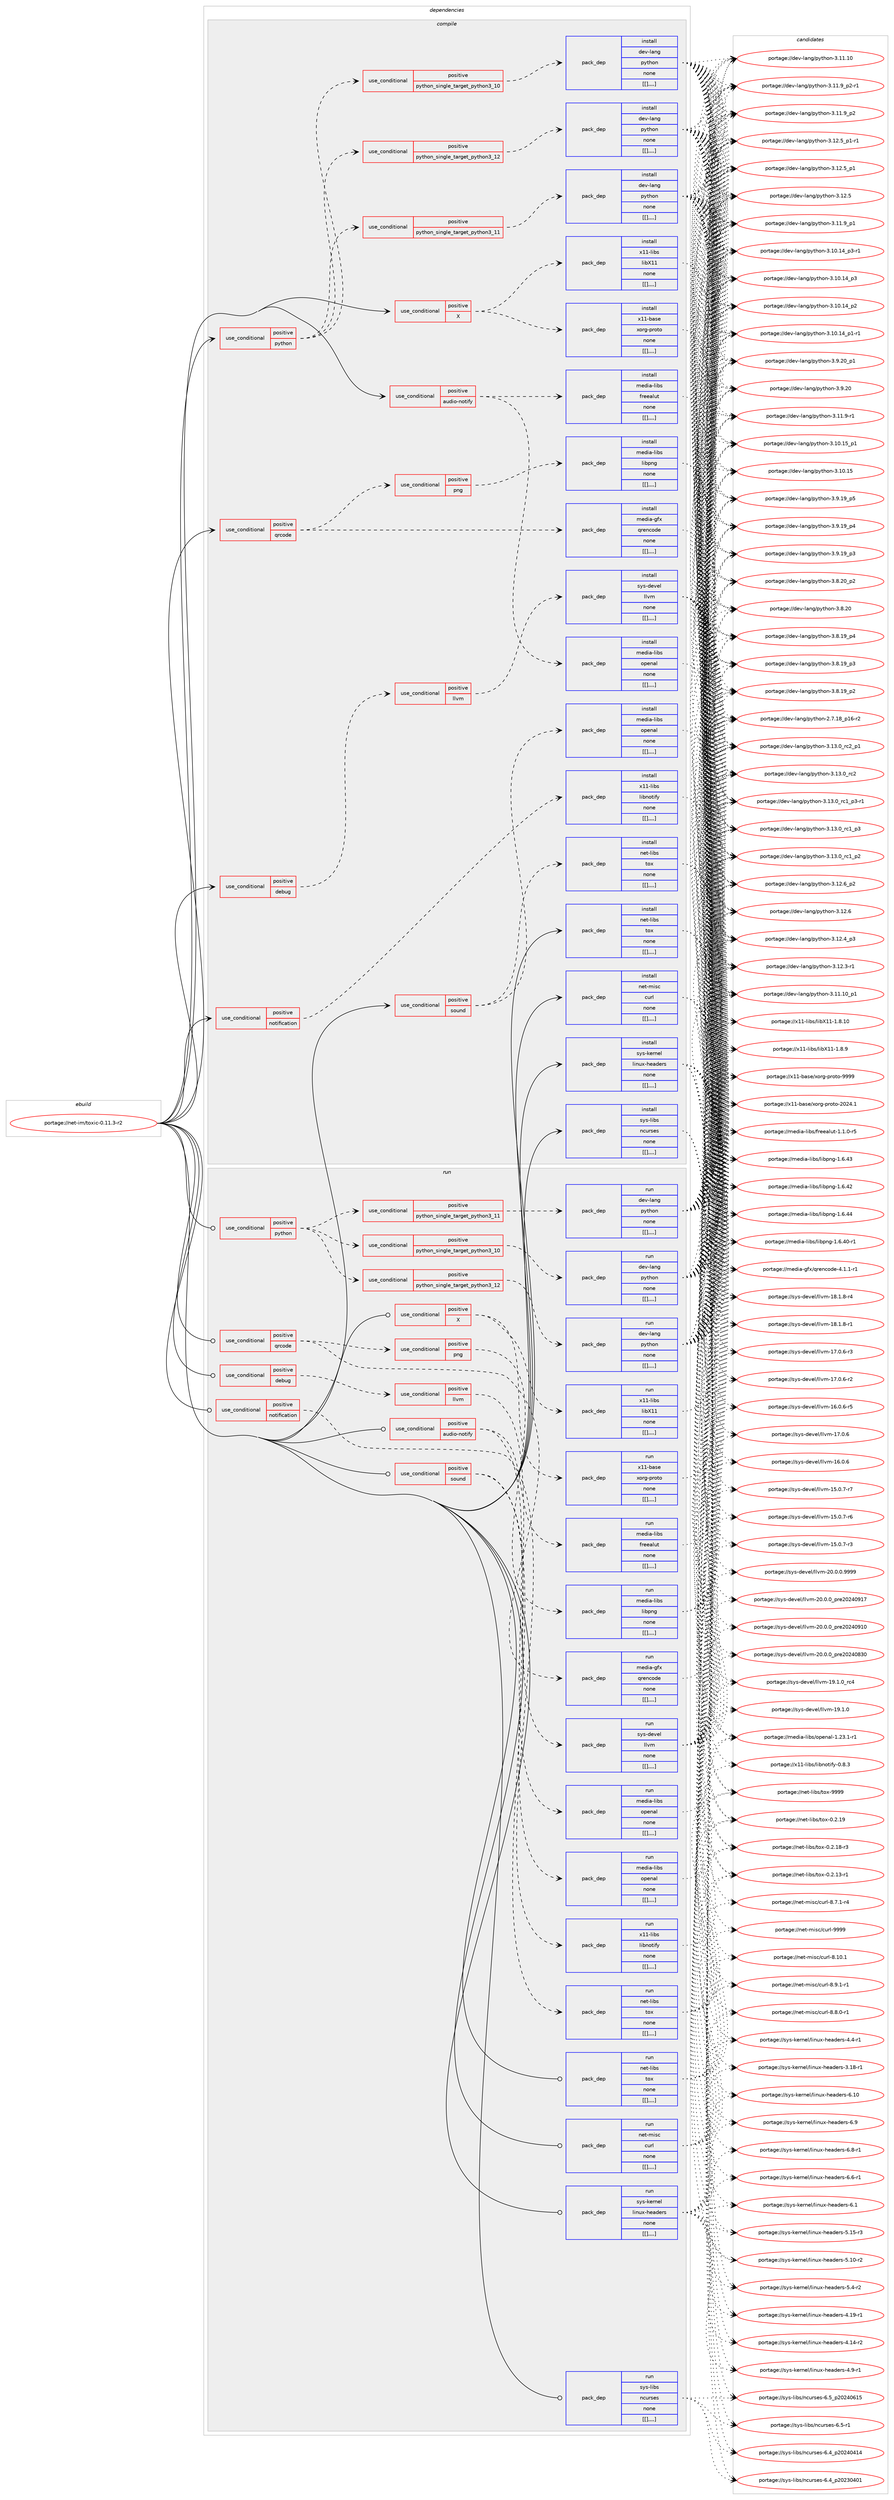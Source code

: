 digraph prolog {

# *************
# Graph options
# *************

newrank=true;
concentrate=true;
compound=true;
graph [rankdir=LR,fontname=Helvetica,fontsize=10,ranksep=1.5];#, ranksep=2.5, nodesep=0.2];
edge  [arrowhead=vee];
node  [fontname=Helvetica,fontsize=10];

# **********
# The ebuild
# **********

subgraph cluster_leftcol {
color=gray;
label=<<i>ebuild</i>>;
id [label="portage://net-im/toxic-0.11.3-r2", color=red, width=4, href="../net-im/toxic-0.11.3-r2.svg"];
}

# ****************
# The dependencies
# ****************

subgraph cluster_midcol {
color=gray;
label=<<i>dependencies</i>>;
subgraph cluster_compile {
fillcolor="#eeeeee";
style=filled;
label=<<i>compile</i>>;
subgraph cond96481 {
dependency366584 [label=<<TABLE BORDER="0" CELLBORDER="1" CELLSPACING="0" CELLPADDING="4"><TR><TD ROWSPAN="3" CELLPADDING="10">use_conditional</TD></TR><TR><TD>positive</TD></TR><TR><TD>X</TD></TR></TABLE>>, shape=none, color=red];
subgraph pack267447 {
dependency366585 [label=<<TABLE BORDER="0" CELLBORDER="1" CELLSPACING="0" CELLPADDING="4" WIDTH="220"><TR><TD ROWSPAN="6" CELLPADDING="30">pack_dep</TD></TR><TR><TD WIDTH="110">install</TD></TR><TR><TD>x11-base</TD></TR><TR><TD>xorg-proto</TD></TR><TR><TD>none</TD></TR><TR><TD>[[],,,,]</TD></TR></TABLE>>, shape=none, color=blue];
}
dependency366584:e -> dependency366585:w [weight=20,style="dashed",arrowhead="vee"];
subgraph pack267448 {
dependency366586 [label=<<TABLE BORDER="0" CELLBORDER="1" CELLSPACING="0" CELLPADDING="4" WIDTH="220"><TR><TD ROWSPAN="6" CELLPADDING="30">pack_dep</TD></TR><TR><TD WIDTH="110">install</TD></TR><TR><TD>x11-libs</TD></TR><TR><TD>libX11</TD></TR><TR><TD>none</TD></TR><TR><TD>[[],,,,]</TD></TR></TABLE>>, shape=none, color=blue];
}
dependency366584:e -> dependency366586:w [weight=20,style="dashed",arrowhead="vee"];
}
id:e -> dependency366584:w [weight=20,style="solid",arrowhead="vee"];
subgraph cond96482 {
dependency366587 [label=<<TABLE BORDER="0" CELLBORDER="1" CELLSPACING="0" CELLPADDING="4"><TR><TD ROWSPAN="3" CELLPADDING="10">use_conditional</TD></TR><TR><TD>positive</TD></TR><TR><TD>audio-notify</TD></TR></TABLE>>, shape=none, color=red];
subgraph pack267449 {
dependency366588 [label=<<TABLE BORDER="0" CELLBORDER="1" CELLSPACING="0" CELLPADDING="4" WIDTH="220"><TR><TD ROWSPAN="6" CELLPADDING="30">pack_dep</TD></TR><TR><TD WIDTH="110">install</TD></TR><TR><TD>media-libs</TD></TR><TR><TD>freealut</TD></TR><TR><TD>none</TD></TR><TR><TD>[[],,,,]</TD></TR></TABLE>>, shape=none, color=blue];
}
dependency366587:e -> dependency366588:w [weight=20,style="dashed",arrowhead="vee"];
subgraph pack267450 {
dependency366589 [label=<<TABLE BORDER="0" CELLBORDER="1" CELLSPACING="0" CELLPADDING="4" WIDTH="220"><TR><TD ROWSPAN="6" CELLPADDING="30">pack_dep</TD></TR><TR><TD WIDTH="110">install</TD></TR><TR><TD>media-libs</TD></TR><TR><TD>openal</TD></TR><TR><TD>none</TD></TR><TR><TD>[[],,,,]</TD></TR></TABLE>>, shape=none, color=blue];
}
dependency366587:e -> dependency366589:w [weight=20,style="dashed",arrowhead="vee"];
}
id:e -> dependency366587:w [weight=20,style="solid",arrowhead="vee"];
subgraph cond96483 {
dependency366590 [label=<<TABLE BORDER="0" CELLBORDER="1" CELLSPACING="0" CELLPADDING="4"><TR><TD ROWSPAN="3" CELLPADDING="10">use_conditional</TD></TR><TR><TD>positive</TD></TR><TR><TD>debug</TD></TR></TABLE>>, shape=none, color=red];
subgraph cond96484 {
dependency366591 [label=<<TABLE BORDER="0" CELLBORDER="1" CELLSPACING="0" CELLPADDING="4"><TR><TD ROWSPAN="3" CELLPADDING="10">use_conditional</TD></TR><TR><TD>positive</TD></TR><TR><TD>llvm</TD></TR></TABLE>>, shape=none, color=red];
subgraph pack267451 {
dependency366592 [label=<<TABLE BORDER="0" CELLBORDER="1" CELLSPACING="0" CELLPADDING="4" WIDTH="220"><TR><TD ROWSPAN="6" CELLPADDING="30">pack_dep</TD></TR><TR><TD WIDTH="110">install</TD></TR><TR><TD>sys-devel</TD></TR><TR><TD>llvm</TD></TR><TR><TD>none</TD></TR><TR><TD>[[],,,,]</TD></TR></TABLE>>, shape=none, color=blue];
}
dependency366591:e -> dependency366592:w [weight=20,style="dashed",arrowhead="vee"];
}
dependency366590:e -> dependency366591:w [weight=20,style="dashed",arrowhead="vee"];
}
id:e -> dependency366590:w [weight=20,style="solid",arrowhead="vee"];
subgraph cond96485 {
dependency366593 [label=<<TABLE BORDER="0" CELLBORDER="1" CELLSPACING="0" CELLPADDING="4"><TR><TD ROWSPAN="3" CELLPADDING="10">use_conditional</TD></TR><TR><TD>positive</TD></TR><TR><TD>notification</TD></TR></TABLE>>, shape=none, color=red];
subgraph pack267452 {
dependency366594 [label=<<TABLE BORDER="0" CELLBORDER="1" CELLSPACING="0" CELLPADDING="4" WIDTH="220"><TR><TD ROWSPAN="6" CELLPADDING="30">pack_dep</TD></TR><TR><TD WIDTH="110">install</TD></TR><TR><TD>x11-libs</TD></TR><TR><TD>libnotify</TD></TR><TR><TD>none</TD></TR><TR><TD>[[],,,,]</TD></TR></TABLE>>, shape=none, color=blue];
}
dependency366593:e -> dependency366594:w [weight=20,style="dashed",arrowhead="vee"];
}
id:e -> dependency366593:w [weight=20,style="solid",arrowhead="vee"];
subgraph cond96486 {
dependency366595 [label=<<TABLE BORDER="0" CELLBORDER="1" CELLSPACING="0" CELLPADDING="4"><TR><TD ROWSPAN="3" CELLPADDING="10">use_conditional</TD></TR><TR><TD>positive</TD></TR><TR><TD>python</TD></TR></TABLE>>, shape=none, color=red];
subgraph cond96487 {
dependency366596 [label=<<TABLE BORDER="0" CELLBORDER="1" CELLSPACING="0" CELLPADDING="4"><TR><TD ROWSPAN="3" CELLPADDING="10">use_conditional</TD></TR><TR><TD>positive</TD></TR><TR><TD>python_single_target_python3_10</TD></TR></TABLE>>, shape=none, color=red];
subgraph pack267453 {
dependency366597 [label=<<TABLE BORDER="0" CELLBORDER="1" CELLSPACING="0" CELLPADDING="4" WIDTH="220"><TR><TD ROWSPAN="6" CELLPADDING="30">pack_dep</TD></TR><TR><TD WIDTH="110">install</TD></TR><TR><TD>dev-lang</TD></TR><TR><TD>python</TD></TR><TR><TD>none</TD></TR><TR><TD>[[],,,,]</TD></TR></TABLE>>, shape=none, color=blue];
}
dependency366596:e -> dependency366597:w [weight=20,style="dashed",arrowhead="vee"];
}
dependency366595:e -> dependency366596:w [weight=20,style="dashed",arrowhead="vee"];
subgraph cond96488 {
dependency366598 [label=<<TABLE BORDER="0" CELLBORDER="1" CELLSPACING="0" CELLPADDING="4"><TR><TD ROWSPAN="3" CELLPADDING="10">use_conditional</TD></TR><TR><TD>positive</TD></TR><TR><TD>python_single_target_python3_11</TD></TR></TABLE>>, shape=none, color=red];
subgraph pack267454 {
dependency366599 [label=<<TABLE BORDER="0" CELLBORDER="1" CELLSPACING="0" CELLPADDING="4" WIDTH="220"><TR><TD ROWSPAN="6" CELLPADDING="30">pack_dep</TD></TR><TR><TD WIDTH="110">install</TD></TR><TR><TD>dev-lang</TD></TR><TR><TD>python</TD></TR><TR><TD>none</TD></TR><TR><TD>[[],,,,]</TD></TR></TABLE>>, shape=none, color=blue];
}
dependency366598:e -> dependency366599:w [weight=20,style="dashed",arrowhead="vee"];
}
dependency366595:e -> dependency366598:w [weight=20,style="dashed",arrowhead="vee"];
subgraph cond96489 {
dependency366600 [label=<<TABLE BORDER="0" CELLBORDER="1" CELLSPACING="0" CELLPADDING="4"><TR><TD ROWSPAN="3" CELLPADDING="10">use_conditional</TD></TR><TR><TD>positive</TD></TR><TR><TD>python_single_target_python3_12</TD></TR></TABLE>>, shape=none, color=red];
subgraph pack267455 {
dependency366601 [label=<<TABLE BORDER="0" CELLBORDER="1" CELLSPACING="0" CELLPADDING="4" WIDTH="220"><TR><TD ROWSPAN="6" CELLPADDING="30">pack_dep</TD></TR><TR><TD WIDTH="110">install</TD></TR><TR><TD>dev-lang</TD></TR><TR><TD>python</TD></TR><TR><TD>none</TD></TR><TR><TD>[[],,,,]</TD></TR></TABLE>>, shape=none, color=blue];
}
dependency366600:e -> dependency366601:w [weight=20,style="dashed",arrowhead="vee"];
}
dependency366595:e -> dependency366600:w [weight=20,style="dashed",arrowhead="vee"];
}
id:e -> dependency366595:w [weight=20,style="solid",arrowhead="vee"];
subgraph cond96490 {
dependency366602 [label=<<TABLE BORDER="0" CELLBORDER="1" CELLSPACING="0" CELLPADDING="4"><TR><TD ROWSPAN="3" CELLPADDING="10">use_conditional</TD></TR><TR><TD>positive</TD></TR><TR><TD>qrcode</TD></TR></TABLE>>, shape=none, color=red];
subgraph pack267456 {
dependency366603 [label=<<TABLE BORDER="0" CELLBORDER="1" CELLSPACING="0" CELLPADDING="4" WIDTH="220"><TR><TD ROWSPAN="6" CELLPADDING="30">pack_dep</TD></TR><TR><TD WIDTH="110">install</TD></TR><TR><TD>media-gfx</TD></TR><TR><TD>qrencode</TD></TR><TR><TD>none</TD></TR><TR><TD>[[],,,,]</TD></TR></TABLE>>, shape=none, color=blue];
}
dependency366602:e -> dependency366603:w [weight=20,style="dashed",arrowhead="vee"];
subgraph cond96491 {
dependency366604 [label=<<TABLE BORDER="0" CELLBORDER="1" CELLSPACING="0" CELLPADDING="4"><TR><TD ROWSPAN="3" CELLPADDING="10">use_conditional</TD></TR><TR><TD>positive</TD></TR><TR><TD>png</TD></TR></TABLE>>, shape=none, color=red];
subgraph pack267457 {
dependency366605 [label=<<TABLE BORDER="0" CELLBORDER="1" CELLSPACING="0" CELLPADDING="4" WIDTH="220"><TR><TD ROWSPAN="6" CELLPADDING="30">pack_dep</TD></TR><TR><TD WIDTH="110">install</TD></TR><TR><TD>media-libs</TD></TR><TR><TD>libpng</TD></TR><TR><TD>none</TD></TR><TR><TD>[[],,,,]</TD></TR></TABLE>>, shape=none, color=blue];
}
dependency366604:e -> dependency366605:w [weight=20,style="dashed",arrowhead="vee"];
}
dependency366602:e -> dependency366604:w [weight=20,style="dashed",arrowhead="vee"];
}
id:e -> dependency366602:w [weight=20,style="solid",arrowhead="vee"];
subgraph cond96492 {
dependency366606 [label=<<TABLE BORDER="0" CELLBORDER="1" CELLSPACING="0" CELLPADDING="4"><TR><TD ROWSPAN="3" CELLPADDING="10">use_conditional</TD></TR><TR><TD>positive</TD></TR><TR><TD>sound</TD></TR></TABLE>>, shape=none, color=red];
subgraph pack267458 {
dependency366607 [label=<<TABLE BORDER="0" CELLBORDER="1" CELLSPACING="0" CELLPADDING="4" WIDTH="220"><TR><TD ROWSPAN="6" CELLPADDING="30">pack_dep</TD></TR><TR><TD WIDTH="110">install</TD></TR><TR><TD>media-libs</TD></TR><TR><TD>openal</TD></TR><TR><TD>none</TD></TR><TR><TD>[[],,,,]</TD></TR></TABLE>>, shape=none, color=blue];
}
dependency366606:e -> dependency366607:w [weight=20,style="dashed",arrowhead="vee"];
subgraph pack267459 {
dependency366608 [label=<<TABLE BORDER="0" CELLBORDER="1" CELLSPACING="0" CELLPADDING="4" WIDTH="220"><TR><TD ROWSPAN="6" CELLPADDING="30">pack_dep</TD></TR><TR><TD WIDTH="110">install</TD></TR><TR><TD>net-libs</TD></TR><TR><TD>tox</TD></TR><TR><TD>none</TD></TR><TR><TD>[[],,,,]</TD></TR></TABLE>>, shape=none, color=blue];
}
dependency366606:e -> dependency366608:w [weight=20,style="dashed",arrowhead="vee"];
}
id:e -> dependency366606:w [weight=20,style="solid",arrowhead="vee"];
subgraph pack267460 {
dependency366609 [label=<<TABLE BORDER="0" CELLBORDER="1" CELLSPACING="0" CELLPADDING="4" WIDTH="220"><TR><TD ROWSPAN="6" CELLPADDING="30">pack_dep</TD></TR><TR><TD WIDTH="110">install</TD></TR><TR><TD>net-libs</TD></TR><TR><TD>tox</TD></TR><TR><TD>none</TD></TR><TR><TD>[[],,,,]</TD></TR></TABLE>>, shape=none, color=blue];
}
id:e -> dependency366609:w [weight=20,style="solid",arrowhead="vee"];
subgraph pack267461 {
dependency366610 [label=<<TABLE BORDER="0" CELLBORDER="1" CELLSPACING="0" CELLPADDING="4" WIDTH="220"><TR><TD ROWSPAN="6" CELLPADDING="30">pack_dep</TD></TR><TR><TD WIDTH="110">install</TD></TR><TR><TD>net-misc</TD></TR><TR><TD>curl</TD></TR><TR><TD>none</TD></TR><TR><TD>[[],,,,]</TD></TR></TABLE>>, shape=none, color=blue];
}
id:e -> dependency366610:w [weight=20,style="solid",arrowhead="vee"];
subgraph pack267462 {
dependency366611 [label=<<TABLE BORDER="0" CELLBORDER="1" CELLSPACING="0" CELLPADDING="4" WIDTH="220"><TR><TD ROWSPAN="6" CELLPADDING="30">pack_dep</TD></TR><TR><TD WIDTH="110">install</TD></TR><TR><TD>sys-kernel</TD></TR><TR><TD>linux-headers</TD></TR><TR><TD>none</TD></TR><TR><TD>[[],,,,]</TD></TR></TABLE>>, shape=none, color=blue];
}
id:e -> dependency366611:w [weight=20,style="solid",arrowhead="vee"];
subgraph pack267463 {
dependency366612 [label=<<TABLE BORDER="0" CELLBORDER="1" CELLSPACING="0" CELLPADDING="4" WIDTH="220"><TR><TD ROWSPAN="6" CELLPADDING="30">pack_dep</TD></TR><TR><TD WIDTH="110">install</TD></TR><TR><TD>sys-libs</TD></TR><TR><TD>ncurses</TD></TR><TR><TD>none</TD></TR><TR><TD>[[],,,,]</TD></TR></TABLE>>, shape=none, color=blue];
}
id:e -> dependency366612:w [weight=20,style="solid",arrowhead="vee"];
}
subgraph cluster_compileandrun {
fillcolor="#eeeeee";
style=filled;
label=<<i>compile and run</i>>;
}
subgraph cluster_run {
fillcolor="#eeeeee";
style=filled;
label=<<i>run</i>>;
subgraph cond96493 {
dependency366613 [label=<<TABLE BORDER="0" CELLBORDER="1" CELLSPACING="0" CELLPADDING="4"><TR><TD ROWSPAN="3" CELLPADDING="10">use_conditional</TD></TR><TR><TD>positive</TD></TR><TR><TD>X</TD></TR></TABLE>>, shape=none, color=red];
subgraph pack267464 {
dependency366614 [label=<<TABLE BORDER="0" CELLBORDER="1" CELLSPACING="0" CELLPADDING="4" WIDTH="220"><TR><TD ROWSPAN="6" CELLPADDING="30">pack_dep</TD></TR><TR><TD WIDTH="110">run</TD></TR><TR><TD>x11-base</TD></TR><TR><TD>xorg-proto</TD></TR><TR><TD>none</TD></TR><TR><TD>[[],,,,]</TD></TR></TABLE>>, shape=none, color=blue];
}
dependency366613:e -> dependency366614:w [weight=20,style="dashed",arrowhead="vee"];
subgraph pack267465 {
dependency366615 [label=<<TABLE BORDER="0" CELLBORDER="1" CELLSPACING="0" CELLPADDING="4" WIDTH="220"><TR><TD ROWSPAN="6" CELLPADDING="30">pack_dep</TD></TR><TR><TD WIDTH="110">run</TD></TR><TR><TD>x11-libs</TD></TR><TR><TD>libX11</TD></TR><TR><TD>none</TD></TR><TR><TD>[[],,,,]</TD></TR></TABLE>>, shape=none, color=blue];
}
dependency366613:e -> dependency366615:w [weight=20,style="dashed",arrowhead="vee"];
}
id:e -> dependency366613:w [weight=20,style="solid",arrowhead="odot"];
subgraph cond96494 {
dependency366616 [label=<<TABLE BORDER="0" CELLBORDER="1" CELLSPACING="0" CELLPADDING="4"><TR><TD ROWSPAN="3" CELLPADDING="10">use_conditional</TD></TR><TR><TD>positive</TD></TR><TR><TD>audio-notify</TD></TR></TABLE>>, shape=none, color=red];
subgraph pack267466 {
dependency366617 [label=<<TABLE BORDER="0" CELLBORDER="1" CELLSPACING="0" CELLPADDING="4" WIDTH="220"><TR><TD ROWSPAN="6" CELLPADDING="30">pack_dep</TD></TR><TR><TD WIDTH="110">run</TD></TR><TR><TD>media-libs</TD></TR><TR><TD>freealut</TD></TR><TR><TD>none</TD></TR><TR><TD>[[],,,,]</TD></TR></TABLE>>, shape=none, color=blue];
}
dependency366616:e -> dependency366617:w [weight=20,style="dashed",arrowhead="vee"];
subgraph pack267467 {
dependency366618 [label=<<TABLE BORDER="0" CELLBORDER="1" CELLSPACING="0" CELLPADDING="4" WIDTH="220"><TR><TD ROWSPAN="6" CELLPADDING="30">pack_dep</TD></TR><TR><TD WIDTH="110">run</TD></TR><TR><TD>media-libs</TD></TR><TR><TD>openal</TD></TR><TR><TD>none</TD></TR><TR><TD>[[],,,,]</TD></TR></TABLE>>, shape=none, color=blue];
}
dependency366616:e -> dependency366618:w [weight=20,style="dashed",arrowhead="vee"];
}
id:e -> dependency366616:w [weight=20,style="solid",arrowhead="odot"];
subgraph cond96495 {
dependency366619 [label=<<TABLE BORDER="0" CELLBORDER="1" CELLSPACING="0" CELLPADDING="4"><TR><TD ROWSPAN="3" CELLPADDING="10">use_conditional</TD></TR><TR><TD>positive</TD></TR><TR><TD>debug</TD></TR></TABLE>>, shape=none, color=red];
subgraph cond96496 {
dependency366620 [label=<<TABLE BORDER="0" CELLBORDER="1" CELLSPACING="0" CELLPADDING="4"><TR><TD ROWSPAN="3" CELLPADDING="10">use_conditional</TD></TR><TR><TD>positive</TD></TR><TR><TD>llvm</TD></TR></TABLE>>, shape=none, color=red];
subgraph pack267468 {
dependency366621 [label=<<TABLE BORDER="0" CELLBORDER="1" CELLSPACING="0" CELLPADDING="4" WIDTH="220"><TR><TD ROWSPAN="6" CELLPADDING="30">pack_dep</TD></TR><TR><TD WIDTH="110">run</TD></TR><TR><TD>sys-devel</TD></TR><TR><TD>llvm</TD></TR><TR><TD>none</TD></TR><TR><TD>[[],,,,]</TD></TR></TABLE>>, shape=none, color=blue];
}
dependency366620:e -> dependency366621:w [weight=20,style="dashed",arrowhead="vee"];
}
dependency366619:e -> dependency366620:w [weight=20,style="dashed",arrowhead="vee"];
}
id:e -> dependency366619:w [weight=20,style="solid",arrowhead="odot"];
subgraph cond96497 {
dependency366622 [label=<<TABLE BORDER="0" CELLBORDER="1" CELLSPACING="0" CELLPADDING="4"><TR><TD ROWSPAN="3" CELLPADDING="10">use_conditional</TD></TR><TR><TD>positive</TD></TR><TR><TD>notification</TD></TR></TABLE>>, shape=none, color=red];
subgraph pack267469 {
dependency366623 [label=<<TABLE BORDER="0" CELLBORDER="1" CELLSPACING="0" CELLPADDING="4" WIDTH="220"><TR><TD ROWSPAN="6" CELLPADDING="30">pack_dep</TD></TR><TR><TD WIDTH="110">run</TD></TR><TR><TD>x11-libs</TD></TR><TR><TD>libnotify</TD></TR><TR><TD>none</TD></TR><TR><TD>[[],,,,]</TD></TR></TABLE>>, shape=none, color=blue];
}
dependency366622:e -> dependency366623:w [weight=20,style="dashed",arrowhead="vee"];
}
id:e -> dependency366622:w [weight=20,style="solid",arrowhead="odot"];
subgraph cond96498 {
dependency366624 [label=<<TABLE BORDER="0" CELLBORDER="1" CELLSPACING="0" CELLPADDING="4"><TR><TD ROWSPAN="3" CELLPADDING="10">use_conditional</TD></TR><TR><TD>positive</TD></TR><TR><TD>python</TD></TR></TABLE>>, shape=none, color=red];
subgraph cond96499 {
dependency366625 [label=<<TABLE BORDER="0" CELLBORDER="1" CELLSPACING="0" CELLPADDING="4"><TR><TD ROWSPAN="3" CELLPADDING="10">use_conditional</TD></TR><TR><TD>positive</TD></TR><TR><TD>python_single_target_python3_10</TD></TR></TABLE>>, shape=none, color=red];
subgraph pack267470 {
dependency366626 [label=<<TABLE BORDER="0" CELLBORDER="1" CELLSPACING="0" CELLPADDING="4" WIDTH="220"><TR><TD ROWSPAN="6" CELLPADDING="30">pack_dep</TD></TR><TR><TD WIDTH="110">run</TD></TR><TR><TD>dev-lang</TD></TR><TR><TD>python</TD></TR><TR><TD>none</TD></TR><TR><TD>[[],,,,]</TD></TR></TABLE>>, shape=none, color=blue];
}
dependency366625:e -> dependency366626:w [weight=20,style="dashed",arrowhead="vee"];
}
dependency366624:e -> dependency366625:w [weight=20,style="dashed",arrowhead="vee"];
subgraph cond96500 {
dependency366627 [label=<<TABLE BORDER="0" CELLBORDER="1" CELLSPACING="0" CELLPADDING="4"><TR><TD ROWSPAN="3" CELLPADDING="10">use_conditional</TD></TR><TR><TD>positive</TD></TR><TR><TD>python_single_target_python3_11</TD></TR></TABLE>>, shape=none, color=red];
subgraph pack267471 {
dependency366628 [label=<<TABLE BORDER="0" CELLBORDER="1" CELLSPACING="0" CELLPADDING="4" WIDTH="220"><TR><TD ROWSPAN="6" CELLPADDING="30">pack_dep</TD></TR><TR><TD WIDTH="110">run</TD></TR><TR><TD>dev-lang</TD></TR><TR><TD>python</TD></TR><TR><TD>none</TD></TR><TR><TD>[[],,,,]</TD></TR></TABLE>>, shape=none, color=blue];
}
dependency366627:e -> dependency366628:w [weight=20,style="dashed",arrowhead="vee"];
}
dependency366624:e -> dependency366627:w [weight=20,style="dashed",arrowhead="vee"];
subgraph cond96501 {
dependency366629 [label=<<TABLE BORDER="0" CELLBORDER="1" CELLSPACING="0" CELLPADDING="4"><TR><TD ROWSPAN="3" CELLPADDING="10">use_conditional</TD></TR><TR><TD>positive</TD></TR><TR><TD>python_single_target_python3_12</TD></TR></TABLE>>, shape=none, color=red];
subgraph pack267472 {
dependency366630 [label=<<TABLE BORDER="0" CELLBORDER="1" CELLSPACING="0" CELLPADDING="4" WIDTH="220"><TR><TD ROWSPAN="6" CELLPADDING="30">pack_dep</TD></TR><TR><TD WIDTH="110">run</TD></TR><TR><TD>dev-lang</TD></TR><TR><TD>python</TD></TR><TR><TD>none</TD></TR><TR><TD>[[],,,,]</TD></TR></TABLE>>, shape=none, color=blue];
}
dependency366629:e -> dependency366630:w [weight=20,style="dashed",arrowhead="vee"];
}
dependency366624:e -> dependency366629:w [weight=20,style="dashed",arrowhead="vee"];
}
id:e -> dependency366624:w [weight=20,style="solid",arrowhead="odot"];
subgraph cond96502 {
dependency366631 [label=<<TABLE BORDER="0" CELLBORDER="1" CELLSPACING="0" CELLPADDING="4"><TR><TD ROWSPAN="3" CELLPADDING="10">use_conditional</TD></TR><TR><TD>positive</TD></TR><TR><TD>qrcode</TD></TR></TABLE>>, shape=none, color=red];
subgraph pack267473 {
dependency366632 [label=<<TABLE BORDER="0" CELLBORDER="1" CELLSPACING="0" CELLPADDING="4" WIDTH="220"><TR><TD ROWSPAN="6" CELLPADDING="30">pack_dep</TD></TR><TR><TD WIDTH="110">run</TD></TR><TR><TD>media-gfx</TD></TR><TR><TD>qrencode</TD></TR><TR><TD>none</TD></TR><TR><TD>[[],,,,]</TD></TR></TABLE>>, shape=none, color=blue];
}
dependency366631:e -> dependency366632:w [weight=20,style="dashed",arrowhead="vee"];
subgraph cond96503 {
dependency366633 [label=<<TABLE BORDER="0" CELLBORDER="1" CELLSPACING="0" CELLPADDING="4"><TR><TD ROWSPAN="3" CELLPADDING="10">use_conditional</TD></TR><TR><TD>positive</TD></TR><TR><TD>png</TD></TR></TABLE>>, shape=none, color=red];
subgraph pack267474 {
dependency366634 [label=<<TABLE BORDER="0" CELLBORDER="1" CELLSPACING="0" CELLPADDING="4" WIDTH="220"><TR><TD ROWSPAN="6" CELLPADDING="30">pack_dep</TD></TR><TR><TD WIDTH="110">run</TD></TR><TR><TD>media-libs</TD></TR><TR><TD>libpng</TD></TR><TR><TD>none</TD></TR><TR><TD>[[],,,,]</TD></TR></TABLE>>, shape=none, color=blue];
}
dependency366633:e -> dependency366634:w [weight=20,style="dashed",arrowhead="vee"];
}
dependency366631:e -> dependency366633:w [weight=20,style="dashed",arrowhead="vee"];
}
id:e -> dependency366631:w [weight=20,style="solid",arrowhead="odot"];
subgraph cond96504 {
dependency366635 [label=<<TABLE BORDER="0" CELLBORDER="1" CELLSPACING="0" CELLPADDING="4"><TR><TD ROWSPAN="3" CELLPADDING="10">use_conditional</TD></TR><TR><TD>positive</TD></TR><TR><TD>sound</TD></TR></TABLE>>, shape=none, color=red];
subgraph pack267475 {
dependency366636 [label=<<TABLE BORDER="0" CELLBORDER="1" CELLSPACING="0" CELLPADDING="4" WIDTH="220"><TR><TD ROWSPAN="6" CELLPADDING="30">pack_dep</TD></TR><TR><TD WIDTH="110">run</TD></TR><TR><TD>media-libs</TD></TR><TR><TD>openal</TD></TR><TR><TD>none</TD></TR><TR><TD>[[],,,,]</TD></TR></TABLE>>, shape=none, color=blue];
}
dependency366635:e -> dependency366636:w [weight=20,style="dashed",arrowhead="vee"];
subgraph pack267476 {
dependency366637 [label=<<TABLE BORDER="0" CELLBORDER="1" CELLSPACING="0" CELLPADDING="4" WIDTH="220"><TR><TD ROWSPAN="6" CELLPADDING="30">pack_dep</TD></TR><TR><TD WIDTH="110">run</TD></TR><TR><TD>net-libs</TD></TR><TR><TD>tox</TD></TR><TR><TD>none</TD></TR><TR><TD>[[],,,,]</TD></TR></TABLE>>, shape=none, color=blue];
}
dependency366635:e -> dependency366637:w [weight=20,style="dashed",arrowhead="vee"];
}
id:e -> dependency366635:w [weight=20,style="solid",arrowhead="odot"];
subgraph pack267477 {
dependency366638 [label=<<TABLE BORDER="0" CELLBORDER="1" CELLSPACING="0" CELLPADDING="4" WIDTH="220"><TR><TD ROWSPAN="6" CELLPADDING="30">pack_dep</TD></TR><TR><TD WIDTH="110">run</TD></TR><TR><TD>net-libs</TD></TR><TR><TD>tox</TD></TR><TR><TD>none</TD></TR><TR><TD>[[],,,,]</TD></TR></TABLE>>, shape=none, color=blue];
}
id:e -> dependency366638:w [weight=20,style="solid",arrowhead="odot"];
subgraph pack267478 {
dependency366639 [label=<<TABLE BORDER="0" CELLBORDER="1" CELLSPACING="0" CELLPADDING="4" WIDTH="220"><TR><TD ROWSPAN="6" CELLPADDING="30">pack_dep</TD></TR><TR><TD WIDTH="110">run</TD></TR><TR><TD>net-misc</TD></TR><TR><TD>curl</TD></TR><TR><TD>none</TD></TR><TR><TD>[[],,,,]</TD></TR></TABLE>>, shape=none, color=blue];
}
id:e -> dependency366639:w [weight=20,style="solid",arrowhead="odot"];
subgraph pack267479 {
dependency366640 [label=<<TABLE BORDER="0" CELLBORDER="1" CELLSPACING="0" CELLPADDING="4" WIDTH="220"><TR><TD ROWSPAN="6" CELLPADDING="30">pack_dep</TD></TR><TR><TD WIDTH="110">run</TD></TR><TR><TD>sys-kernel</TD></TR><TR><TD>linux-headers</TD></TR><TR><TD>none</TD></TR><TR><TD>[[],,,,]</TD></TR></TABLE>>, shape=none, color=blue];
}
id:e -> dependency366640:w [weight=20,style="solid",arrowhead="odot"];
subgraph pack267480 {
dependency366641 [label=<<TABLE BORDER="0" CELLBORDER="1" CELLSPACING="0" CELLPADDING="4" WIDTH="220"><TR><TD ROWSPAN="6" CELLPADDING="30">pack_dep</TD></TR><TR><TD WIDTH="110">run</TD></TR><TR><TD>sys-libs</TD></TR><TR><TD>ncurses</TD></TR><TR><TD>none</TD></TR><TR><TD>[[],,,,]</TD></TR></TABLE>>, shape=none, color=blue];
}
id:e -> dependency366641:w [weight=20,style="solid",arrowhead="odot"];
}
}

# **************
# The candidates
# **************

subgraph cluster_choices {
rank=same;
color=gray;
label=<<i>candidates</i>>;

subgraph choice267447 {
color=black;
nodesep=1;
choice120494945989711510147120111114103451121141111161114557575757 [label="portage://x11-base/xorg-proto-9999", color=red, width=4,href="../x11-base/xorg-proto-9999.svg"];
choice1204949459897115101471201111141034511211411111611145504850524649 [label="portage://x11-base/xorg-proto-2024.1", color=red, width=4,href="../x11-base/xorg-proto-2024.1.svg"];
dependency366585:e -> choice120494945989711510147120111114103451121141111161114557575757:w [style=dotted,weight="100"];
dependency366585:e -> choice1204949459897115101471201111141034511211411111611145504850524649:w [style=dotted,weight="100"];
}
subgraph choice267448 {
color=black;
nodesep=1;
choice12049494510810598115471081059888494945494656464948 [label="portage://x11-libs/libX11-1.8.10", color=red, width=4,href="../x11-libs/libX11-1.8.10.svg"];
choice120494945108105981154710810598884949454946564657 [label="portage://x11-libs/libX11-1.8.9", color=red, width=4,href="../x11-libs/libX11-1.8.9.svg"];
dependency366586:e -> choice12049494510810598115471081059888494945494656464948:w [style=dotted,weight="100"];
dependency366586:e -> choice120494945108105981154710810598884949454946564657:w [style=dotted,weight="100"];
}
subgraph choice267449 {
color=black;
nodesep=1;
choice10910110010597451081059811547102114101101971081171164549464946484511453 [label="portage://media-libs/freealut-1.1.0-r5", color=red, width=4,href="../media-libs/freealut-1.1.0-r5.svg"];
dependency366588:e -> choice10910110010597451081059811547102114101101971081171164549464946484511453:w [style=dotted,weight="100"];
}
subgraph choice267450 {
color=black;
nodesep=1;
choice1091011001059745108105981154711111210111097108454946505146494511449 [label="portage://media-libs/openal-1.23.1-r1", color=red, width=4,href="../media-libs/openal-1.23.1-r1.svg"];
dependency366589:e -> choice1091011001059745108105981154711111210111097108454946505146494511449:w [style=dotted,weight="100"];
}
subgraph choice267451 {
color=black;
nodesep=1;
choice1151211154510010111810110847108108118109455048464846484657575757 [label="portage://sys-devel/llvm-20.0.0.9999", color=red, width=4,href="../sys-devel/llvm-20.0.0.9999.svg"];
choice115121115451001011181011084710810811810945504846484648951121141015048505248574955 [label="portage://sys-devel/llvm-20.0.0_pre20240917", color=red, width=4,href="../sys-devel/llvm-20.0.0_pre20240917.svg"];
choice115121115451001011181011084710810811810945504846484648951121141015048505248574948 [label="portage://sys-devel/llvm-20.0.0_pre20240910", color=red, width=4,href="../sys-devel/llvm-20.0.0_pre20240910.svg"];
choice115121115451001011181011084710810811810945504846484648951121141015048505248565148 [label="portage://sys-devel/llvm-20.0.0_pre20240830", color=red, width=4,href="../sys-devel/llvm-20.0.0_pre20240830.svg"];
choice115121115451001011181011084710810811810945495746494648951149952 [label="portage://sys-devel/llvm-19.1.0_rc4", color=red, width=4,href="../sys-devel/llvm-19.1.0_rc4.svg"];
choice115121115451001011181011084710810811810945495746494648 [label="portage://sys-devel/llvm-19.1.0", color=red, width=4,href="../sys-devel/llvm-19.1.0.svg"];
choice1151211154510010111810110847108108118109454956464946564511452 [label="portage://sys-devel/llvm-18.1.8-r4", color=red, width=4,href="../sys-devel/llvm-18.1.8-r4.svg"];
choice1151211154510010111810110847108108118109454956464946564511449 [label="portage://sys-devel/llvm-18.1.8-r1", color=red, width=4,href="../sys-devel/llvm-18.1.8-r1.svg"];
choice1151211154510010111810110847108108118109454955464846544511451 [label="portage://sys-devel/llvm-17.0.6-r3", color=red, width=4,href="../sys-devel/llvm-17.0.6-r3.svg"];
choice1151211154510010111810110847108108118109454955464846544511450 [label="portage://sys-devel/llvm-17.0.6-r2", color=red, width=4,href="../sys-devel/llvm-17.0.6-r2.svg"];
choice115121115451001011181011084710810811810945495546484654 [label="portage://sys-devel/llvm-17.0.6", color=red, width=4,href="../sys-devel/llvm-17.0.6.svg"];
choice1151211154510010111810110847108108118109454954464846544511453 [label="portage://sys-devel/llvm-16.0.6-r5", color=red, width=4,href="../sys-devel/llvm-16.0.6-r5.svg"];
choice115121115451001011181011084710810811810945495446484654 [label="portage://sys-devel/llvm-16.0.6", color=red, width=4,href="../sys-devel/llvm-16.0.6.svg"];
choice1151211154510010111810110847108108118109454953464846554511455 [label="portage://sys-devel/llvm-15.0.7-r7", color=red, width=4,href="../sys-devel/llvm-15.0.7-r7.svg"];
choice1151211154510010111810110847108108118109454953464846554511454 [label="portage://sys-devel/llvm-15.0.7-r6", color=red, width=4,href="../sys-devel/llvm-15.0.7-r6.svg"];
choice1151211154510010111810110847108108118109454953464846554511451 [label="portage://sys-devel/llvm-15.0.7-r3", color=red, width=4,href="../sys-devel/llvm-15.0.7-r3.svg"];
dependency366592:e -> choice1151211154510010111810110847108108118109455048464846484657575757:w [style=dotted,weight="100"];
dependency366592:e -> choice115121115451001011181011084710810811810945504846484648951121141015048505248574955:w [style=dotted,weight="100"];
dependency366592:e -> choice115121115451001011181011084710810811810945504846484648951121141015048505248574948:w [style=dotted,weight="100"];
dependency366592:e -> choice115121115451001011181011084710810811810945504846484648951121141015048505248565148:w [style=dotted,weight="100"];
dependency366592:e -> choice115121115451001011181011084710810811810945495746494648951149952:w [style=dotted,weight="100"];
dependency366592:e -> choice115121115451001011181011084710810811810945495746494648:w [style=dotted,weight="100"];
dependency366592:e -> choice1151211154510010111810110847108108118109454956464946564511452:w [style=dotted,weight="100"];
dependency366592:e -> choice1151211154510010111810110847108108118109454956464946564511449:w [style=dotted,weight="100"];
dependency366592:e -> choice1151211154510010111810110847108108118109454955464846544511451:w [style=dotted,weight="100"];
dependency366592:e -> choice1151211154510010111810110847108108118109454955464846544511450:w [style=dotted,weight="100"];
dependency366592:e -> choice115121115451001011181011084710810811810945495546484654:w [style=dotted,weight="100"];
dependency366592:e -> choice1151211154510010111810110847108108118109454954464846544511453:w [style=dotted,weight="100"];
dependency366592:e -> choice115121115451001011181011084710810811810945495446484654:w [style=dotted,weight="100"];
dependency366592:e -> choice1151211154510010111810110847108108118109454953464846554511455:w [style=dotted,weight="100"];
dependency366592:e -> choice1151211154510010111810110847108108118109454953464846554511454:w [style=dotted,weight="100"];
dependency366592:e -> choice1151211154510010111810110847108108118109454953464846554511451:w [style=dotted,weight="100"];
}
subgraph choice267452 {
color=black;
nodesep=1;
choice120494945108105981154710810598110111116105102121454846564651 [label="portage://x11-libs/libnotify-0.8.3", color=red, width=4,href="../x11-libs/libnotify-0.8.3.svg"];
dependency366594:e -> choice120494945108105981154710810598110111116105102121454846564651:w [style=dotted,weight="100"];
}
subgraph choice267453 {
color=black;
nodesep=1;
choice100101118451089711010347112121116104111110455146495146489511499509511249 [label="portage://dev-lang/python-3.13.0_rc2_p1", color=red, width=4,href="../dev-lang/python-3.13.0_rc2_p1.svg"];
choice10010111845108971101034711212111610411111045514649514648951149950 [label="portage://dev-lang/python-3.13.0_rc2", color=red, width=4,href="../dev-lang/python-3.13.0_rc2.svg"];
choice1001011184510897110103471121211161041111104551464951464895114994995112514511449 [label="portage://dev-lang/python-3.13.0_rc1_p3-r1", color=red, width=4,href="../dev-lang/python-3.13.0_rc1_p3-r1.svg"];
choice100101118451089711010347112121116104111110455146495146489511499499511251 [label="portage://dev-lang/python-3.13.0_rc1_p3", color=red, width=4,href="../dev-lang/python-3.13.0_rc1_p3.svg"];
choice100101118451089711010347112121116104111110455146495146489511499499511250 [label="portage://dev-lang/python-3.13.0_rc1_p2", color=red, width=4,href="../dev-lang/python-3.13.0_rc1_p2.svg"];
choice100101118451089711010347112121116104111110455146495046549511250 [label="portage://dev-lang/python-3.12.6_p2", color=red, width=4,href="../dev-lang/python-3.12.6_p2.svg"];
choice10010111845108971101034711212111610411111045514649504654 [label="portage://dev-lang/python-3.12.6", color=red, width=4,href="../dev-lang/python-3.12.6.svg"];
choice1001011184510897110103471121211161041111104551464950465395112494511449 [label="portage://dev-lang/python-3.12.5_p1-r1", color=red, width=4,href="../dev-lang/python-3.12.5_p1-r1.svg"];
choice100101118451089711010347112121116104111110455146495046539511249 [label="portage://dev-lang/python-3.12.5_p1", color=red, width=4,href="../dev-lang/python-3.12.5_p1.svg"];
choice10010111845108971101034711212111610411111045514649504653 [label="portage://dev-lang/python-3.12.5", color=red, width=4,href="../dev-lang/python-3.12.5.svg"];
choice100101118451089711010347112121116104111110455146495046529511251 [label="portage://dev-lang/python-3.12.4_p3", color=red, width=4,href="../dev-lang/python-3.12.4_p3.svg"];
choice100101118451089711010347112121116104111110455146495046514511449 [label="portage://dev-lang/python-3.12.3-r1", color=red, width=4,href="../dev-lang/python-3.12.3-r1.svg"];
choice10010111845108971101034711212111610411111045514649494649489511249 [label="portage://dev-lang/python-3.11.10_p1", color=red, width=4,href="../dev-lang/python-3.11.10_p1.svg"];
choice1001011184510897110103471121211161041111104551464949464948 [label="portage://dev-lang/python-3.11.10", color=red, width=4,href="../dev-lang/python-3.11.10.svg"];
choice1001011184510897110103471121211161041111104551464949465795112504511449 [label="portage://dev-lang/python-3.11.9_p2-r1", color=red, width=4,href="../dev-lang/python-3.11.9_p2-r1.svg"];
choice100101118451089711010347112121116104111110455146494946579511250 [label="portage://dev-lang/python-3.11.9_p2", color=red, width=4,href="../dev-lang/python-3.11.9_p2.svg"];
choice100101118451089711010347112121116104111110455146494946579511249 [label="portage://dev-lang/python-3.11.9_p1", color=red, width=4,href="../dev-lang/python-3.11.9_p1.svg"];
choice100101118451089711010347112121116104111110455146494946574511449 [label="portage://dev-lang/python-3.11.9-r1", color=red, width=4,href="../dev-lang/python-3.11.9-r1.svg"];
choice10010111845108971101034711212111610411111045514649484649539511249 [label="portage://dev-lang/python-3.10.15_p1", color=red, width=4,href="../dev-lang/python-3.10.15_p1.svg"];
choice1001011184510897110103471121211161041111104551464948464953 [label="portage://dev-lang/python-3.10.15", color=red, width=4,href="../dev-lang/python-3.10.15.svg"];
choice100101118451089711010347112121116104111110455146494846495295112514511449 [label="portage://dev-lang/python-3.10.14_p3-r1", color=red, width=4,href="../dev-lang/python-3.10.14_p3-r1.svg"];
choice10010111845108971101034711212111610411111045514649484649529511251 [label="portage://dev-lang/python-3.10.14_p3", color=red, width=4,href="../dev-lang/python-3.10.14_p3.svg"];
choice10010111845108971101034711212111610411111045514649484649529511250 [label="portage://dev-lang/python-3.10.14_p2", color=red, width=4,href="../dev-lang/python-3.10.14_p2.svg"];
choice100101118451089711010347112121116104111110455146494846495295112494511449 [label="portage://dev-lang/python-3.10.14_p1-r1", color=red, width=4,href="../dev-lang/python-3.10.14_p1-r1.svg"];
choice100101118451089711010347112121116104111110455146574650489511249 [label="portage://dev-lang/python-3.9.20_p1", color=red, width=4,href="../dev-lang/python-3.9.20_p1.svg"];
choice10010111845108971101034711212111610411111045514657465048 [label="portage://dev-lang/python-3.9.20", color=red, width=4,href="../dev-lang/python-3.9.20.svg"];
choice100101118451089711010347112121116104111110455146574649579511253 [label="portage://dev-lang/python-3.9.19_p5", color=red, width=4,href="../dev-lang/python-3.9.19_p5.svg"];
choice100101118451089711010347112121116104111110455146574649579511252 [label="portage://dev-lang/python-3.9.19_p4", color=red, width=4,href="../dev-lang/python-3.9.19_p4.svg"];
choice100101118451089711010347112121116104111110455146574649579511251 [label="portage://dev-lang/python-3.9.19_p3", color=red, width=4,href="../dev-lang/python-3.9.19_p3.svg"];
choice100101118451089711010347112121116104111110455146564650489511250 [label="portage://dev-lang/python-3.8.20_p2", color=red, width=4,href="../dev-lang/python-3.8.20_p2.svg"];
choice10010111845108971101034711212111610411111045514656465048 [label="portage://dev-lang/python-3.8.20", color=red, width=4,href="../dev-lang/python-3.8.20.svg"];
choice100101118451089711010347112121116104111110455146564649579511252 [label="portage://dev-lang/python-3.8.19_p4", color=red, width=4,href="../dev-lang/python-3.8.19_p4.svg"];
choice100101118451089711010347112121116104111110455146564649579511251 [label="portage://dev-lang/python-3.8.19_p3", color=red, width=4,href="../dev-lang/python-3.8.19_p3.svg"];
choice100101118451089711010347112121116104111110455146564649579511250 [label="portage://dev-lang/python-3.8.19_p2", color=red, width=4,href="../dev-lang/python-3.8.19_p2.svg"];
choice100101118451089711010347112121116104111110455046554649569511249544511450 [label="portage://dev-lang/python-2.7.18_p16-r2", color=red, width=4,href="../dev-lang/python-2.7.18_p16-r2.svg"];
dependency366597:e -> choice100101118451089711010347112121116104111110455146495146489511499509511249:w [style=dotted,weight="100"];
dependency366597:e -> choice10010111845108971101034711212111610411111045514649514648951149950:w [style=dotted,weight="100"];
dependency366597:e -> choice1001011184510897110103471121211161041111104551464951464895114994995112514511449:w [style=dotted,weight="100"];
dependency366597:e -> choice100101118451089711010347112121116104111110455146495146489511499499511251:w [style=dotted,weight="100"];
dependency366597:e -> choice100101118451089711010347112121116104111110455146495146489511499499511250:w [style=dotted,weight="100"];
dependency366597:e -> choice100101118451089711010347112121116104111110455146495046549511250:w [style=dotted,weight="100"];
dependency366597:e -> choice10010111845108971101034711212111610411111045514649504654:w [style=dotted,weight="100"];
dependency366597:e -> choice1001011184510897110103471121211161041111104551464950465395112494511449:w [style=dotted,weight="100"];
dependency366597:e -> choice100101118451089711010347112121116104111110455146495046539511249:w [style=dotted,weight="100"];
dependency366597:e -> choice10010111845108971101034711212111610411111045514649504653:w [style=dotted,weight="100"];
dependency366597:e -> choice100101118451089711010347112121116104111110455146495046529511251:w [style=dotted,weight="100"];
dependency366597:e -> choice100101118451089711010347112121116104111110455146495046514511449:w [style=dotted,weight="100"];
dependency366597:e -> choice10010111845108971101034711212111610411111045514649494649489511249:w [style=dotted,weight="100"];
dependency366597:e -> choice1001011184510897110103471121211161041111104551464949464948:w [style=dotted,weight="100"];
dependency366597:e -> choice1001011184510897110103471121211161041111104551464949465795112504511449:w [style=dotted,weight="100"];
dependency366597:e -> choice100101118451089711010347112121116104111110455146494946579511250:w [style=dotted,weight="100"];
dependency366597:e -> choice100101118451089711010347112121116104111110455146494946579511249:w [style=dotted,weight="100"];
dependency366597:e -> choice100101118451089711010347112121116104111110455146494946574511449:w [style=dotted,weight="100"];
dependency366597:e -> choice10010111845108971101034711212111610411111045514649484649539511249:w [style=dotted,weight="100"];
dependency366597:e -> choice1001011184510897110103471121211161041111104551464948464953:w [style=dotted,weight="100"];
dependency366597:e -> choice100101118451089711010347112121116104111110455146494846495295112514511449:w [style=dotted,weight="100"];
dependency366597:e -> choice10010111845108971101034711212111610411111045514649484649529511251:w [style=dotted,weight="100"];
dependency366597:e -> choice10010111845108971101034711212111610411111045514649484649529511250:w [style=dotted,weight="100"];
dependency366597:e -> choice100101118451089711010347112121116104111110455146494846495295112494511449:w [style=dotted,weight="100"];
dependency366597:e -> choice100101118451089711010347112121116104111110455146574650489511249:w [style=dotted,weight="100"];
dependency366597:e -> choice10010111845108971101034711212111610411111045514657465048:w [style=dotted,weight="100"];
dependency366597:e -> choice100101118451089711010347112121116104111110455146574649579511253:w [style=dotted,weight="100"];
dependency366597:e -> choice100101118451089711010347112121116104111110455146574649579511252:w [style=dotted,weight="100"];
dependency366597:e -> choice100101118451089711010347112121116104111110455146574649579511251:w [style=dotted,weight="100"];
dependency366597:e -> choice100101118451089711010347112121116104111110455146564650489511250:w [style=dotted,weight="100"];
dependency366597:e -> choice10010111845108971101034711212111610411111045514656465048:w [style=dotted,weight="100"];
dependency366597:e -> choice100101118451089711010347112121116104111110455146564649579511252:w [style=dotted,weight="100"];
dependency366597:e -> choice100101118451089711010347112121116104111110455146564649579511251:w [style=dotted,weight="100"];
dependency366597:e -> choice100101118451089711010347112121116104111110455146564649579511250:w [style=dotted,weight="100"];
dependency366597:e -> choice100101118451089711010347112121116104111110455046554649569511249544511450:w [style=dotted,weight="100"];
}
subgraph choice267454 {
color=black;
nodesep=1;
choice100101118451089711010347112121116104111110455146495146489511499509511249 [label="portage://dev-lang/python-3.13.0_rc2_p1", color=red, width=4,href="../dev-lang/python-3.13.0_rc2_p1.svg"];
choice10010111845108971101034711212111610411111045514649514648951149950 [label="portage://dev-lang/python-3.13.0_rc2", color=red, width=4,href="../dev-lang/python-3.13.0_rc2.svg"];
choice1001011184510897110103471121211161041111104551464951464895114994995112514511449 [label="portage://dev-lang/python-3.13.0_rc1_p3-r1", color=red, width=4,href="../dev-lang/python-3.13.0_rc1_p3-r1.svg"];
choice100101118451089711010347112121116104111110455146495146489511499499511251 [label="portage://dev-lang/python-3.13.0_rc1_p3", color=red, width=4,href="../dev-lang/python-3.13.0_rc1_p3.svg"];
choice100101118451089711010347112121116104111110455146495146489511499499511250 [label="portage://dev-lang/python-3.13.0_rc1_p2", color=red, width=4,href="../dev-lang/python-3.13.0_rc1_p2.svg"];
choice100101118451089711010347112121116104111110455146495046549511250 [label="portage://dev-lang/python-3.12.6_p2", color=red, width=4,href="../dev-lang/python-3.12.6_p2.svg"];
choice10010111845108971101034711212111610411111045514649504654 [label="portage://dev-lang/python-3.12.6", color=red, width=4,href="../dev-lang/python-3.12.6.svg"];
choice1001011184510897110103471121211161041111104551464950465395112494511449 [label="portage://dev-lang/python-3.12.5_p1-r1", color=red, width=4,href="../dev-lang/python-3.12.5_p1-r1.svg"];
choice100101118451089711010347112121116104111110455146495046539511249 [label="portage://dev-lang/python-3.12.5_p1", color=red, width=4,href="../dev-lang/python-3.12.5_p1.svg"];
choice10010111845108971101034711212111610411111045514649504653 [label="portage://dev-lang/python-3.12.5", color=red, width=4,href="../dev-lang/python-3.12.5.svg"];
choice100101118451089711010347112121116104111110455146495046529511251 [label="portage://dev-lang/python-3.12.4_p3", color=red, width=4,href="../dev-lang/python-3.12.4_p3.svg"];
choice100101118451089711010347112121116104111110455146495046514511449 [label="portage://dev-lang/python-3.12.3-r1", color=red, width=4,href="../dev-lang/python-3.12.3-r1.svg"];
choice10010111845108971101034711212111610411111045514649494649489511249 [label="portage://dev-lang/python-3.11.10_p1", color=red, width=4,href="../dev-lang/python-3.11.10_p1.svg"];
choice1001011184510897110103471121211161041111104551464949464948 [label="portage://dev-lang/python-3.11.10", color=red, width=4,href="../dev-lang/python-3.11.10.svg"];
choice1001011184510897110103471121211161041111104551464949465795112504511449 [label="portage://dev-lang/python-3.11.9_p2-r1", color=red, width=4,href="../dev-lang/python-3.11.9_p2-r1.svg"];
choice100101118451089711010347112121116104111110455146494946579511250 [label="portage://dev-lang/python-3.11.9_p2", color=red, width=4,href="../dev-lang/python-3.11.9_p2.svg"];
choice100101118451089711010347112121116104111110455146494946579511249 [label="portage://dev-lang/python-3.11.9_p1", color=red, width=4,href="../dev-lang/python-3.11.9_p1.svg"];
choice100101118451089711010347112121116104111110455146494946574511449 [label="portage://dev-lang/python-3.11.9-r1", color=red, width=4,href="../dev-lang/python-3.11.9-r1.svg"];
choice10010111845108971101034711212111610411111045514649484649539511249 [label="portage://dev-lang/python-3.10.15_p1", color=red, width=4,href="../dev-lang/python-3.10.15_p1.svg"];
choice1001011184510897110103471121211161041111104551464948464953 [label="portage://dev-lang/python-3.10.15", color=red, width=4,href="../dev-lang/python-3.10.15.svg"];
choice100101118451089711010347112121116104111110455146494846495295112514511449 [label="portage://dev-lang/python-3.10.14_p3-r1", color=red, width=4,href="../dev-lang/python-3.10.14_p3-r1.svg"];
choice10010111845108971101034711212111610411111045514649484649529511251 [label="portage://dev-lang/python-3.10.14_p3", color=red, width=4,href="../dev-lang/python-3.10.14_p3.svg"];
choice10010111845108971101034711212111610411111045514649484649529511250 [label="portage://dev-lang/python-3.10.14_p2", color=red, width=4,href="../dev-lang/python-3.10.14_p2.svg"];
choice100101118451089711010347112121116104111110455146494846495295112494511449 [label="portage://dev-lang/python-3.10.14_p1-r1", color=red, width=4,href="../dev-lang/python-3.10.14_p1-r1.svg"];
choice100101118451089711010347112121116104111110455146574650489511249 [label="portage://dev-lang/python-3.9.20_p1", color=red, width=4,href="../dev-lang/python-3.9.20_p1.svg"];
choice10010111845108971101034711212111610411111045514657465048 [label="portage://dev-lang/python-3.9.20", color=red, width=4,href="../dev-lang/python-3.9.20.svg"];
choice100101118451089711010347112121116104111110455146574649579511253 [label="portage://dev-lang/python-3.9.19_p5", color=red, width=4,href="../dev-lang/python-3.9.19_p5.svg"];
choice100101118451089711010347112121116104111110455146574649579511252 [label="portage://dev-lang/python-3.9.19_p4", color=red, width=4,href="../dev-lang/python-3.9.19_p4.svg"];
choice100101118451089711010347112121116104111110455146574649579511251 [label="portage://dev-lang/python-3.9.19_p3", color=red, width=4,href="../dev-lang/python-3.9.19_p3.svg"];
choice100101118451089711010347112121116104111110455146564650489511250 [label="portage://dev-lang/python-3.8.20_p2", color=red, width=4,href="../dev-lang/python-3.8.20_p2.svg"];
choice10010111845108971101034711212111610411111045514656465048 [label="portage://dev-lang/python-3.8.20", color=red, width=4,href="../dev-lang/python-3.8.20.svg"];
choice100101118451089711010347112121116104111110455146564649579511252 [label="portage://dev-lang/python-3.8.19_p4", color=red, width=4,href="../dev-lang/python-3.8.19_p4.svg"];
choice100101118451089711010347112121116104111110455146564649579511251 [label="portage://dev-lang/python-3.8.19_p3", color=red, width=4,href="../dev-lang/python-3.8.19_p3.svg"];
choice100101118451089711010347112121116104111110455146564649579511250 [label="portage://dev-lang/python-3.8.19_p2", color=red, width=4,href="../dev-lang/python-3.8.19_p2.svg"];
choice100101118451089711010347112121116104111110455046554649569511249544511450 [label="portage://dev-lang/python-2.7.18_p16-r2", color=red, width=4,href="../dev-lang/python-2.7.18_p16-r2.svg"];
dependency366599:e -> choice100101118451089711010347112121116104111110455146495146489511499509511249:w [style=dotted,weight="100"];
dependency366599:e -> choice10010111845108971101034711212111610411111045514649514648951149950:w [style=dotted,weight="100"];
dependency366599:e -> choice1001011184510897110103471121211161041111104551464951464895114994995112514511449:w [style=dotted,weight="100"];
dependency366599:e -> choice100101118451089711010347112121116104111110455146495146489511499499511251:w [style=dotted,weight="100"];
dependency366599:e -> choice100101118451089711010347112121116104111110455146495146489511499499511250:w [style=dotted,weight="100"];
dependency366599:e -> choice100101118451089711010347112121116104111110455146495046549511250:w [style=dotted,weight="100"];
dependency366599:e -> choice10010111845108971101034711212111610411111045514649504654:w [style=dotted,weight="100"];
dependency366599:e -> choice1001011184510897110103471121211161041111104551464950465395112494511449:w [style=dotted,weight="100"];
dependency366599:e -> choice100101118451089711010347112121116104111110455146495046539511249:w [style=dotted,weight="100"];
dependency366599:e -> choice10010111845108971101034711212111610411111045514649504653:w [style=dotted,weight="100"];
dependency366599:e -> choice100101118451089711010347112121116104111110455146495046529511251:w [style=dotted,weight="100"];
dependency366599:e -> choice100101118451089711010347112121116104111110455146495046514511449:w [style=dotted,weight="100"];
dependency366599:e -> choice10010111845108971101034711212111610411111045514649494649489511249:w [style=dotted,weight="100"];
dependency366599:e -> choice1001011184510897110103471121211161041111104551464949464948:w [style=dotted,weight="100"];
dependency366599:e -> choice1001011184510897110103471121211161041111104551464949465795112504511449:w [style=dotted,weight="100"];
dependency366599:e -> choice100101118451089711010347112121116104111110455146494946579511250:w [style=dotted,weight="100"];
dependency366599:e -> choice100101118451089711010347112121116104111110455146494946579511249:w [style=dotted,weight="100"];
dependency366599:e -> choice100101118451089711010347112121116104111110455146494946574511449:w [style=dotted,weight="100"];
dependency366599:e -> choice10010111845108971101034711212111610411111045514649484649539511249:w [style=dotted,weight="100"];
dependency366599:e -> choice1001011184510897110103471121211161041111104551464948464953:w [style=dotted,weight="100"];
dependency366599:e -> choice100101118451089711010347112121116104111110455146494846495295112514511449:w [style=dotted,weight="100"];
dependency366599:e -> choice10010111845108971101034711212111610411111045514649484649529511251:w [style=dotted,weight="100"];
dependency366599:e -> choice10010111845108971101034711212111610411111045514649484649529511250:w [style=dotted,weight="100"];
dependency366599:e -> choice100101118451089711010347112121116104111110455146494846495295112494511449:w [style=dotted,weight="100"];
dependency366599:e -> choice100101118451089711010347112121116104111110455146574650489511249:w [style=dotted,weight="100"];
dependency366599:e -> choice10010111845108971101034711212111610411111045514657465048:w [style=dotted,weight="100"];
dependency366599:e -> choice100101118451089711010347112121116104111110455146574649579511253:w [style=dotted,weight="100"];
dependency366599:e -> choice100101118451089711010347112121116104111110455146574649579511252:w [style=dotted,weight="100"];
dependency366599:e -> choice100101118451089711010347112121116104111110455146574649579511251:w [style=dotted,weight="100"];
dependency366599:e -> choice100101118451089711010347112121116104111110455146564650489511250:w [style=dotted,weight="100"];
dependency366599:e -> choice10010111845108971101034711212111610411111045514656465048:w [style=dotted,weight="100"];
dependency366599:e -> choice100101118451089711010347112121116104111110455146564649579511252:w [style=dotted,weight="100"];
dependency366599:e -> choice100101118451089711010347112121116104111110455146564649579511251:w [style=dotted,weight="100"];
dependency366599:e -> choice100101118451089711010347112121116104111110455146564649579511250:w [style=dotted,weight="100"];
dependency366599:e -> choice100101118451089711010347112121116104111110455046554649569511249544511450:w [style=dotted,weight="100"];
}
subgraph choice267455 {
color=black;
nodesep=1;
choice100101118451089711010347112121116104111110455146495146489511499509511249 [label="portage://dev-lang/python-3.13.0_rc2_p1", color=red, width=4,href="../dev-lang/python-3.13.0_rc2_p1.svg"];
choice10010111845108971101034711212111610411111045514649514648951149950 [label="portage://dev-lang/python-3.13.0_rc2", color=red, width=4,href="../dev-lang/python-3.13.0_rc2.svg"];
choice1001011184510897110103471121211161041111104551464951464895114994995112514511449 [label="portage://dev-lang/python-3.13.0_rc1_p3-r1", color=red, width=4,href="../dev-lang/python-3.13.0_rc1_p3-r1.svg"];
choice100101118451089711010347112121116104111110455146495146489511499499511251 [label="portage://dev-lang/python-3.13.0_rc1_p3", color=red, width=4,href="../dev-lang/python-3.13.0_rc1_p3.svg"];
choice100101118451089711010347112121116104111110455146495146489511499499511250 [label="portage://dev-lang/python-3.13.0_rc1_p2", color=red, width=4,href="../dev-lang/python-3.13.0_rc1_p2.svg"];
choice100101118451089711010347112121116104111110455146495046549511250 [label="portage://dev-lang/python-3.12.6_p2", color=red, width=4,href="../dev-lang/python-3.12.6_p2.svg"];
choice10010111845108971101034711212111610411111045514649504654 [label="portage://dev-lang/python-3.12.6", color=red, width=4,href="../dev-lang/python-3.12.6.svg"];
choice1001011184510897110103471121211161041111104551464950465395112494511449 [label="portage://dev-lang/python-3.12.5_p1-r1", color=red, width=4,href="../dev-lang/python-3.12.5_p1-r1.svg"];
choice100101118451089711010347112121116104111110455146495046539511249 [label="portage://dev-lang/python-3.12.5_p1", color=red, width=4,href="../dev-lang/python-3.12.5_p1.svg"];
choice10010111845108971101034711212111610411111045514649504653 [label="portage://dev-lang/python-3.12.5", color=red, width=4,href="../dev-lang/python-3.12.5.svg"];
choice100101118451089711010347112121116104111110455146495046529511251 [label="portage://dev-lang/python-3.12.4_p3", color=red, width=4,href="../dev-lang/python-3.12.4_p3.svg"];
choice100101118451089711010347112121116104111110455146495046514511449 [label="portage://dev-lang/python-3.12.3-r1", color=red, width=4,href="../dev-lang/python-3.12.3-r1.svg"];
choice10010111845108971101034711212111610411111045514649494649489511249 [label="portage://dev-lang/python-3.11.10_p1", color=red, width=4,href="../dev-lang/python-3.11.10_p1.svg"];
choice1001011184510897110103471121211161041111104551464949464948 [label="portage://dev-lang/python-3.11.10", color=red, width=4,href="../dev-lang/python-3.11.10.svg"];
choice1001011184510897110103471121211161041111104551464949465795112504511449 [label="portage://dev-lang/python-3.11.9_p2-r1", color=red, width=4,href="../dev-lang/python-3.11.9_p2-r1.svg"];
choice100101118451089711010347112121116104111110455146494946579511250 [label="portage://dev-lang/python-3.11.9_p2", color=red, width=4,href="../dev-lang/python-3.11.9_p2.svg"];
choice100101118451089711010347112121116104111110455146494946579511249 [label="portage://dev-lang/python-3.11.9_p1", color=red, width=4,href="../dev-lang/python-3.11.9_p1.svg"];
choice100101118451089711010347112121116104111110455146494946574511449 [label="portage://dev-lang/python-3.11.9-r1", color=red, width=4,href="../dev-lang/python-3.11.9-r1.svg"];
choice10010111845108971101034711212111610411111045514649484649539511249 [label="portage://dev-lang/python-3.10.15_p1", color=red, width=4,href="../dev-lang/python-3.10.15_p1.svg"];
choice1001011184510897110103471121211161041111104551464948464953 [label="portage://dev-lang/python-3.10.15", color=red, width=4,href="../dev-lang/python-3.10.15.svg"];
choice100101118451089711010347112121116104111110455146494846495295112514511449 [label="portage://dev-lang/python-3.10.14_p3-r1", color=red, width=4,href="../dev-lang/python-3.10.14_p3-r1.svg"];
choice10010111845108971101034711212111610411111045514649484649529511251 [label="portage://dev-lang/python-3.10.14_p3", color=red, width=4,href="../dev-lang/python-3.10.14_p3.svg"];
choice10010111845108971101034711212111610411111045514649484649529511250 [label="portage://dev-lang/python-3.10.14_p2", color=red, width=4,href="../dev-lang/python-3.10.14_p2.svg"];
choice100101118451089711010347112121116104111110455146494846495295112494511449 [label="portage://dev-lang/python-3.10.14_p1-r1", color=red, width=4,href="../dev-lang/python-3.10.14_p1-r1.svg"];
choice100101118451089711010347112121116104111110455146574650489511249 [label="portage://dev-lang/python-3.9.20_p1", color=red, width=4,href="../dev-lang/python-3.9.20_p1.svg"];
choice10010111845108971101034711212111610411111045514657465048 [label="portage://dev-lang/python-3.9.20", color=red, width=4,href="../dev-lang/python-3.9.20.svg"];
choice100101118451089711010347112121116104111110455146574649579511253 [label="portage://dev-lang/python-3.9.19_p5", color=red, width=4,href="../dev-lang/python-3.9.19_p5.svg"];
choice100101118451089711010347112121116104111110455146574649579511252 [label="portage://dev-lang/python-3.9.19_p4", color=red, width=4,href="../dev-lang/python-3.9.19_p4.svg"];
choice100101118451089711010347112121116104111110455146574649579511251 [label="portage://dev-lang/python-3.9.19_p3", color=red, width=4,href="../dev-lang/python-3.9.19_p3.svg"];
choice100101118451089711010347112121116104111110455146564650489511250 [label="portage://dev-lang/python-3.8.20_p2", color=red, width=4,href="../dev-lang/python-3.8.20_p2.svg"];
choice10010111845108971101034711212111610411111045514656465048 [label="portage://dev-lang/python-3.8.20", color=red, width=4,href="../dev-lang/python-3.8.20.svg"];
choice100101118451089711010347112121116104111110455146564649579511252 [label="portage://dev-lang/python-3.8.19_p4", color=red, width=4,href="../dev-lang/python-3.8.19_p4.svg"];
choice100101118451089711010347112121116104111110455146564649579511251 [label="portage://dev-lang/python-3.8.19_p3", color=red, width=4,href="../dev-lang/python-3.8.19_p3.svg"];
choice100101118451089711010347112121116104111110455146564649579511250 [label="portage://dev-lang/python-3.8.19_p2", color=red, width=4,href="../dev-lang/python-3.8.19_p2.svg"];
choice100101118451089711010347112121116104111110455046554649569511249544511450 [label="portage://dev-lang/python-2.7.18_p16-r2", color=red, width=4,href="../dev-lang/python-2.7.18_p16-r2.svg"];
dependency366601:e -> choice100101118451089711010347112121116104111110455146495146489511499509511249:w [style=dotted,weight="100"];
dependency366601:e -> choice10010111845108971101034711212111610411111045514649514648951149950:w [style=dotted,weight="100"];
dependency366601:e -> choice1001011184510897110103471121211161041111104551464951464895114994995112514511449:w [style=dotted,weight="100"];
dependency366601:e -> choice100101118451089711010347112121116104111110455146495146489511499499511251:w [style=dotted,weight="100"];
dependency366601:e -> choice100101118451089711010347112121116104111110455146495146489511499499511250:w [style=dotted,weight="100"];
dependency366601:e -> choice100101118451089711010347112121116104111110455146495046549511250:w [style=dotted,weight="100"];
dependency366601:e -> choice10010111845108971101034711212111610411111045514649504654:w [style=dotted,weight="100"];
dependency366601:e -> choice1001011184510897110103471121211161041111104551464950465395112494511449:w [style=dotted,weight="100"];
dependency366601:e -> choice100101118451089711010347112121116104111110455146495046539511249:w [style=dotted,weight="100"];
dependency366601:e -> choice10010111845108971101034711212111610411111045514649504653:w [style=dotted,weight="100"];
dependency366601:e -> choice100101118451089711010347112121116104111110455146495046529511251:w [style=dotted,weight="100"];
dependency366601:e -> choice100101118451089711010347112121116104111110455146495046514511449:w [style=dotted,weight="100"];
dependency366601:e -> choice10010111845108971101034711212111610411111045514649494649489511249:w [style=dotted,weight="100"];
dependency366601:e -> choice1001011184510897110103471121211161041111104551464949464948:w [style=dotted,weight="100"];
dependency366601:e -> choice1001011184510897110103471121211161041111104551464949465795112504511449:w [style=dotted,weight="100"];
dependency366601:e -> choice100101118451089711010347112121116104111110455146494946579511250:w [style=dotted,weight="100"];
dependency366601:e -> choice100101118451089711010347112121116104111110455146494946579511249:w [style=dotted,weight="100"];
dependency366601:e -> choice100101118451089711010347112121116104111110455146494946574511449:w [style=dotted,weight="100"];
dependency366601:e -> choice10010111845108971101034711212111610411111045514649484649539511249:w [style=dotted,weight="100"];
dependency366601:e -> choice1001011184510897110103471121211161041111104551464948464953:w [style=dotted,weight="100"];
dependency366601:e -> choice100101118451089711010347112121116104111110455146494846495295112514511449:w [style=dotted,weight="100"];
dependency366601:e -> choice10010111845108971101034711212111610411111045514649484649529511251:w [style=dotted,weight="100"];
dependency366601:e -> choice10010111845108971101034711212111610411111045514649484649529511250:w [style=dotted,weight="100"];
dependency366601:e -> choice100101118451089711010347112121116104111110455146494846495295112494511449:w [style=dotted,weight="100"];
dependency366601:e -> choice100101118451089711010347112121116104111110455146574650489511249:w [style=dotted,weight="100"];
dependency366601:e -> choice10010111845108971101034711212111610411111045514657465048:w [style=dotted,weight="100"];
dependency366601:e -> choice100101118451089711010347112121116104111110455146574649579511253:w [style=dotted,weight="100"];
dependency366601:e -> choice100101118451089711010347112121116104111110455146574649579511252:w [style=dotted,weight="100"];
dependency366601:e -> choice100101118451089711010347112121116104111110455146574649579511251:w [style=dotted,weight="100"];
dependency366601:e -> choice100101118451089711010347112121116104111110455146564650489511250:w [style=dotted,weight="100"];
dependency366601:e -> choice10010111845108971101034711212111610411111045514656465048:w [style=dotted,weight="100"];
dependency366601:e -> choice100101118451089711010347112121116104111110455146564649579511252:w [style=dotted,weight="100"];
dependency366601:e -> choice100101118451089711010347112121116104111110455146564649579511251:w [style=dotted,weight="100"];
dependency366601:e -> choice100101118451089711010347112121116104111110455146564649579511250:w [style=dotted,weight="100"];
dependency366601:e -> choice100101118451089711010347112121116104111110455046554649569511249544511450:w [style=dotted,weight="100"];
}
subgraph choice267456 {
color=black;
nodesep=1;
choice109101100105974510310212047113114101110991111001014552464946494511449 [label="portage://media-gfx/qrencode-4.1.1-r1", color=red, width=4,href="../media-gfx/qrencode-4.1.1-r1.svg"];
dependency366603:e -> choice109101100105974510310212047113114101110991111001014552464946494511449:w [style=dotted,weight="100"];
}
subgraph choice267457 {
color=black;
nodesep=1;
choice109101100105974510810598115471081059811211010345494654465252 [label="portage://media-libs/libpng-1.6.44", color=red, width=4,href="../media-libs/libpng-1.6.44.svg"];
choice109101100105974510810598115471081059811211010345494654465251 [label="portage://media-libs/libpng-1.6.43", color=red, width=4,href="../media-libs/libpng-1.6.43.svg"];
choice109101100105974510810598115471081059811211010345494654465250 [label="portage://media-libs/libpng-1.6.42", color=red, width=4,href="../media-libs/libpng-1.6.42.svg"];
choice1091011001059745108105981154710810598112110103454946544652484511449 [label="portage://media-libs/libpng-1.6.40-r1", color=red, width=4,href="../media-libs/libpng-1.6.40-r1.svg"];
dependency366605:e -> choice109101100105974510810598115471081059811211010345494654465252:w [style=dotted,weight="100"];
dependency366605:e -> choice109101100105974510810598115471081059811211010345494654465251:w [style=dotted,weight="100"];
dependency366605:e -> choice109101100105974510810598115471081059811211010345494654465250:w [style=dotted,weight="100"];
dependency366605:e -> choice1091011001059745108105981154710810598112110103454946544652484511449:w [style=dotted,weight="100"];
}
subgraph choice267458 {
color=black;
nodesep=1;
choice1091011001059745108105981154711111210111097108454946505146494511449 [label="portage://media-libs/openal-1.23.1-r1", color=red, width=4,href="../media-libs/openal-1.23.1-r1.svg"];
dependency366607:e -> choice1091011001059745108105981154711111210111097108454946505146494511449:w [style=dotted,weight="100"];
}
subgraph choice267459 {
color=black;
nodesep=1;
choice1101011164510810598115471161111204557575757 [label="portage://net-libs/tox-9999", color=red, width=4,href="../net-libs/tox-9999.svg"];
choice11010111645108105981154711611112045484650464957 [label="portage://net-libs/tox-0.2.19", color=red, width=4,href="../net-libs/tox-0.2.19.svg"];
choice110101116451081059811547116111120454846504649564511451 [label="portage://net-libs/tox-0.2.18-r3", color=red, width=4,href="../net-libs/tox-0.2.18-r3.svg"];
choice110101116451081059811547116111120454846504649514511449 [label="portage://net-libs/tox-0.2.13-r1", color=red, width=4,href="../net-libs/tox-0.2.13-r1.svg"];
dependency366608:e -> choice1101011164510810598115471161111204557575757:w [style=dotted,weight="100"];
dependency366608:e -> choice11010111645108105981154711611112045484650464957:w [style=dotted,weight="100"];
dependency366608:e -> choice110101116451081059811547116111120454846504649564511451:w [style=dotted,weight="100"];
dependency366608:e -> choice110101116451081059811547116111120454846504649514511449:w [style=dotted,weight="100"];
}
subgraph choice267460 {
color=black;
nodesep=1;
choice1101011164510810598115471161111204557575757 [label="portage://net-libs/tox-9999", color=red, width=4,href="../net-libs/tox-9999.svg"];
choice11010111645108105981154711611112045484650464957 [label="portage://net-libs/tox-0.2.19", color=red, width=4,href="../net-libs/tox-0.2.19.svg"];
choice110101116451081059811547116111120454846504649564511451 [label="portage://net-libs/tox-0.2.18-r3", color=red, width=4,href="../net-libs/tox-0.2.18-r3.svg"];
choice110101116451081059811547116111120454846504649514511449 [label="portage://net-libs/tox-0.2.13-r1", color=red, width=4,href="../net-libs/tox-0.2.13-r1.svg"];
dependency366609:e -> choice1101011164510810598115471161111204557575757:w [style=dotted,weight="100"];
dependency366609:e -> choice11010111645108105981154711611112045484650464957:w [style=dotted,weight="100"];
dependency366609:e -> choice110101116451081059811547116111120454846504649564511451:w [style=dotted,weight="100"];
dependency366609:e -> choice110101116451081059811547116111120454846504649514511449:w [style=dotted,weight="100"];
}
subgraph choice267461 {
color=black;
nodesep=1;
choice110101116451091051159947991171141084557575757 [label="portage://net-misc/curl-9999", color=red, width=4,href="../net-misc/curl-9999.svg"];
choice1101011164510910511599479911711410845564649484649 [label="portage://net-misc/curl-8.10.1", color=red, width=4,href="../net-misc/curl-8.10.1.svg"];
choice110101116451091051159947991171141084556465746494511449 [label="portage://net-misc/curl-8.9.1-r1", color=red, width=4,href="../net-misc/curl-8.9.1-r1.svg"];
choice110101116451091051159947991171141084556465646484511449 [label="portage://net-misc/curl-8.8.0-r1", color=red, width=4,href="../net-misc/curl-8.8.0-r1.svg"];
choice110101116451091051159947991171141084556465546494511452 [label="portage://net-misc/curl-8.7.1-r4", color=red, width=4,href="../net-misc/curl-8.7.1-r4.svg"];
dependency366610:e -> choice110101116451091051159947991171141084557575757:w [style=dotted,weight="100"];
dependency366610:e -> choice1101011164510910511599479911711410845564649484649:w [style=dotted,weight="100"];
dependency366610:e -> choice110101116451091051159947991171141084556465746494511449:w [style=dotted,weight="100"];
dependency366610:e -> choice110101116451091051159947991171141084556465646484511449:w [style=dotted,weight="100"];
dependency366610:e -> choice110101116451091051159947991171141084556465546494511452:w [style=dotted,weight="100"];
}
subgraph choice267462 {
color=black;
nodesep=1;
choice115121115451071011141101011084710810511011712045104101971001011141154554464948 [label="portage://sys-kernel/linux-headers-6.10", color=red, width=4,href="../sys-kernel/linux-headers-6.10.svg"];
choice1151211154510710111411010110847108105110117120451041019710010111411545544657 [label="portage://sys-kernel/linux-headers-6.9", color=red, width=4,href="../sys-kernel/linux-headers-6.9.svg"];
choice11512111545107101114110101108471081051101171204510410197100101114115455446564511449 [label="portage://sys-kernel/linux-headers-6.8-r1", color=red, width=4,href="../sys-kernel/linux-headers-6.8-r1.svg"];
choice11512111545107101114110101108471081051101171204510410197100101114115455446544511449 [label="portage://sys-kernel/linux-headers-6.6-r1", color=red, width=4,href="../sys-kernel/linux-headers-6.6-r1.svg"];
choice1151211154510710111411010110847108105110117120451041019710010111411545544649 [label="portage://sys-kernel/linux-headers-6.1", color=red, width=4,href="../sys-kernel/linux-headers-6.1.svg"];
choice1151211154510710111411010110847108105110117120451041019710010111411545534649534511451 [label="portage://sys-kernel/linux-headers-5.15-r3", color=red, width=4,href="../sys-kernel/linux-headers-5.15-r3.svg"];
choice1151211154510710111411010110847108105110117120451041019710010111411545534649484511450 [label="portage://sys-kernel/linux-headers-5.10-r2", color=red, width=4,href="../sys-kernel/linux-headers-5.10-r2.svg"];
choice11512111545107101114110101108471081051101171204510410197100101114115455346524511450 [label="portage://sys-kernel/linux-headers-5.4-r2", color=red, width=4,href="../sys-kernel/linux-headers-5.4-r2.svg"];
choice1151211154510710111411010110847108105110117120451041019710010111411545524649574511449 [label="portage://sys-kernel/linux-headers-4.19-r1", color=red, width=4,href="../sys-kernel/linux-headers-4.19-r1.svg"];
choice1151211154510710111411010110847108105110117120451041019710010111411545524649524511450 [label="portage://sys-kernel/linux-headers-4.14-r2", color=red, width=4,href="../sys-kernel/linux-headers-4.14-r2.svg"];
choice11512111545107101114110101108471081051101171204510410197100101114115455246574511449 [label="portage://sys-kernel/linux-headers-4.9-r1", color=red, width=4,href="../sys-kernel/linux-headers-4.9-r1.svg"];
choice11512111545107101114110101108471081051101171204510410197100101114115455246524511449 [label="portage://sys-kernel/linux-headers-4.4-r1", color=red, width=4,href="../sys-kernel/linux-headers-4.4-r1.svg"];
choice1151211154510710111411010110847108105110117120451041019710010111411545514649564511449 [label="portage://sys-kernel/linux-headers-3.18-r1", color=red, width=4,href="../sys-kernel/linux-headers-3.18-r1.svg"];
dependency366611:e -> choice115121115451071011141101011084710810511011712045104101971001011141154554464948:w [style=dotted,weight="100"];
dependency366611:e -> choice1151211154510710111411010110847108105110117120451041019710010111411545544657:w [style=dotted,weight="100"];
dependency366611:e -> choice11512111545107101114110101108471081051101171204510410197100101114115455446564511449:w [style=dotted,weight="100"];
dependency366611:e -> choice11512111545107101114110101108471081051101171204510410197100101114115455446544511449:w [style=dotted,weight="100"];
dependency366611:e -> choice1151211154510710111411010110847108105110117120451041019710010111411545544649:w [style=dotted,weight="100"];
dependency366611:e -> choice1151211154510710111411010110847108105110117120451041019710010111411545534649534511451:w [style=dotted,weight="100"];
dependency366611:e -> choice1151211154510710111411010110847108105110117120451041019710010111411545534649484511450:w [style=dotted,weight="100"];
dependency366611:e -> choice11512111545107101114110101108471081051101171204510410197100101114115455346524511450:w [style=dotted,weight="100"];
dependency366611:e -> choice1151211154510710111411010110847108105110117120451041019710010111411545524649574511449:w [style=dotted,weight="100"];
dependency366611:e -> choice1151211154510710111411010110847108105110117120451041019710010111411545524649524511450:w [style=dotted,weight="100"];
dependency366611:e -> choice11512111545107101114110101108471081051101171204510410197100101114115455246574511449:w [style=dotted,weight="100"];
dependency366611:e -> choice11512111545107101114110101108471081051101171204510410197100101114115455246524511449:w [style=dotted,weight="100"];
dependency366611:e -> choice1151211154510710111411010110847108105110117120451041019710010111411545514649564511449:w [style=dotted,weight="100"];
}
subgraph choice267463 {
color=black;
nodesep=1;
choice1151211154510810598115471109911711411510111545544653951125048505248544953 [label="portage://sys-libs/ncurses-6.5_p20240615", color=red, width=4,href="../sys-libs/ncurses-6.5_p20240615.svg"];
choice11512111545108105981154711099117114115101115455446534511449 [label="portage://sys-libs/ncurses-6.5-r1", color=red, width=4,href="../sys-libs/ncurses-6.5-r1.svg"];
choice1151211154510810598115471109911711411510111545544652951125048505248524952 [label="portage://sys-libs/ncurses-6.4_p20240414", color=red, width=4,href="../sys-libs/ncurses-6.4_p20240414.svg"];
choice1151211154510810598115471109911711411510111545544652951125048505148524849 [label="portage://sys-libs/ncurses-6.4_p20230401", color=red, width=4,href="../sys-libs/ncurses-6.4_p20230401.svg"];
dependency366612:e -> choice1151211154510810598115471109911711411510111545544653951125048505248544953:w [style=dotted,weight="100"];
dependency366612:e -> choice11512111545108105981154711099117114115101115455446534511449:w [style=dotted,weight="100"];
dependency366612:e -> choice1151211154510810598115471109911711411510111545544652951125048505248524952:w [style=dotted,weight="100"];
dependency366612:e -> choice1151211154510810598115471109911711411510111545544652951125048505148524849:w [style=dotted,weight="100"];
}
subgraph choice267464 {
color=black;
nodesep=1;
choice120494945989711510147120111114103451121141111161114557575757 [label="portage://x11-base/xorg-proto-9999", color=red, width=4,href="../x11-base/xorg-proto-9999.svg"];
choice1204949459897115101471201111141034511211411111611145504850524649 [label="portage://x11-base/xorg-proto-2024.1", color=red, width=4,href="../x11-base/xorg-proto-2024.1.svg"];
dependency366614:e -> choice120494945989711510147120111114103451121141111161114557575757:w [style=dotted,weight="100"];
dependency366614:e -> choice1204949459897115101471201111141034511211411111611145504850524649:w [style=dotted,weight="100"];
}
subgraph choice267465 {
color=black;
nodesep=1;
choice12049494510810598115471081059888494945494656464948 [label="portage://x11-libs/libX11-1.8.10", color=red, width=4,href="../x11-libs/libX11-1.8.10.svg"];
choice120494945108105981154710810598884949454946564657 [label="portage://x11-libs/libX11-1.8.9", color=red, width=4,href="../x11-libs/libX11-1.8.9.svg"];
dependency366615:e -> choice12049494510810598115471081059888494945494656464948:w [style=dotted,weight="100"];
dependency366615:e -> choice120494945108105981154710810598884949454946564657:w [style=dotted,weight="100"];
}
subgraph choice267466 {
color=black;
nodesep=1;
choice10910110010597451081059811547102114101101971081171164549464946484511453 [label="portage://media-libs/freealut-1.1.0-r5", color=red, width=4,href="../media-libs/freealut-1.1.0-r5.svg"];
dependency366617:e -> choice10910110010597451081059811547102114101101971081171164549464946484511453:w [style=dotted,weight="100"];
}
subgraph choice267467 {
color=black;
nodesep=1;
choice1091011001059745108105981154711111210111097108454946505146494511449 [label="portage://media-libs/openal-1.23.1-r1", color=red, width=4,href="../media-libs/openal-1.23.1-r1.svg"];
dependency366618:e -> choice1091011001059745108105981154711111210111097108454946505146494511449:w [style=dotted,weight="100"];
}
subgraph choice267468 {
color=black;
nodesep=1;
choice1151211154510010111810110847108108118109455048464846484657575757 [label="portage://sys-devel/llvm-20.0.0.9999", color=red, width=4,href="../sys-devel/llvm-20.0.0.9999.svg"];
choice115121115451001011181011084710810811810945504846484648951121141015048505248574955 [label="portage://sys-devel/llvm-20.0.0_pre20240917", color=red, width=4,href="../sys-devel/llvm-20.0.0_pre20240917.svg"];
choice115121115451001011181011084710810811810945504846484648951121141015048505248574948 [label="portage://sys-devel/llvm-20.0.0_pre20240910", color=red, width=4,href="../sys-devel/llvm-20.0.0_pre20240910.svg"];
choice115121115451001011181011084710810811810945504846484648951121141015048505248565148 [label="portage://sys-devel/llvm-20.0.0_pre20240830", color=red, width=4,href="../sys-devel/llvm-20.0.0_pre20240830.svg"];
choice115121115451001011181011084710810811810945495746494648951149952 [label="portage://sys-devel/llvm-19.1.0_rc4", color=red, width=4,href="../sys-devel/llvm-19.1.0_rc4.svg"];
choice115121115451001011181011084710810811810945495746494648 [label="portage://sys-devel/llvm-19.1.0", color=red, width=4,href="../sys-devel/llvm-19.1.0.svg"];
choice1151211154510010111810110847108108118109454956464946564511452 [label="portage://sys-devel/llvm-18.1.8-r4", color=red, width=4,href="../sys-devel/llvm-18.1.8-r4.svg"];
choice1151211154510010111810110847108108118109454956464946564511449 [label="portage://sys-devel/llvm-18.1.8-r1", color=red, width=4,href="../sys-devel/llvm-18.1.8-r1.svg"];
choice1151211154510010111810110847108108118109454955464846544511451 [label="portage://sys-devel/llvm-17.0.6-r3", color=red, width=4,href="../sys-devel/llvm-17.0.6-r3.svg"];
choice1151211154510010111810110847108108118109454955464846544511450 [label="portage://sys-devel/llvm-17.0.6-r2", color=red, width=4,href="../sys-devel/llvm-17.0.6-r2.svg"];
choice115121115451001011181011084710810811810945495546484654 [label="portage://sys-devel/llvm-17.0.6", color=red, width=4,href="../sys-devel/llvm-17.0.6.svg"];
choice1151211154510010111810110847108108118109454954464846544511453 [label="portage://sys-devel/llvm-16.0.6-r5", color=red, width=4,href="../sys-devel/llvm-16.0.6-r5.svg"];
choice115121115451001011181011084710810811810945495446484654 [label="portage://sys-devel/llvm-16.0.6", color=red, width=4,href="../sys-devel/llvm-16.0.6.svg"];
choice1151211154510010111810110847108108118109454953464846554511455 [label="portage://sys-devel/llvm-15.0.7-r7", color=red, width=4,href="../sys-devel/llvm-15.0.7-r7.svg"];
choice1151211154510010111810110847108108118109454953464846554511454 [label="portage://sys-devel/llvm-15.0.7-r6", color=red, width=4,href="../sys-devel/llvm-15.0.7-r6.svg"];
choice1151211154510010111810110847108108118109454953464846554511451 [label="portage://sys-devel/llvm-15.0.7-r3", color=red, width=4,href="../sys-devel/llvm-15.0.7-r3.svg"];
dependency366621:e -> choice1151211154510010111810110847108108118109455048464846484657575757:w [style=dotted,weight="100"];
dependency366621:e -> choice115121115451001011181011084710810811810945504846484648951121141015048505248574955:w [style=dotted,weight="100"];
dependency366621:e -> choice115121115451001011181011084710810811810945504846484648951121141015048505248574948:w [style=dotted,weight="100"];
dependency366621:e -> choice115121115451001011181011084710810811810945504846484648951121141015048505248565148:w [style=dotted,weight="100"];
dependency366621:e -> choice115121115451001011181011084710810811810945495746494648951149952:w [style=dotted,weight="100"];
dependency366621:e -> choice115121115451001011181011084710810811810945495746494648:w [style=dotted,weight="100"];
dependency366621:e -> choice1151211154510010111810110847108108118109454956464946564511452:w [style=dotted,weight="100"];
dependency366621:e -> choice1151211154510010111810110847108108118109454956464946564511449:w [style=dotted,weight="100"];
dependency366621:e -> choice1151211154510010111810110847108108118109454955464846544511451:w [style=dotted,weight="100"];
dependency366621:e -> choice1151211154510010111810110847108108118109454955464846544511450:w [style=dotted,weight="100"];
dependency366621:e -> choice115121115451001011181011084710810811810945495546484654:w [style=dotted,weight="100"];
dependency366621:e -> choice1151211154510010111810110847108108118109454954464846544511453:w [style=dotted,weight="100"];
dependency366621:e -> choice115121115451001011181011084710810811810945495446484654:w [style=dotted,weight="100"];
dependency366621:e -> choice1151211154510010111810110847108108118109454953464846554511455:w [style=dotted,weight="100"];
dependency366621:e -> choice1151211154510010111810110847108108118109454953464846554511454:w [style=dotted,weight="100"];
dependency366621:e -> choice1151211154510010111810110847108108118109454953464846554511451:w [style=dotted,weight="100"];
}
subgraph choice267469 {
color=black;
nodesep=1;
choice120494945108105981154710810598110111116105102121454846564651 [label="portage://x11-libs/libnotify-0.8.3", color=red, width=4,href="../x11-libs/libnotify-0.8.3.svg"];
dependency366623:e -> choice120494945108105981154710810598110111116105102121454846564651:w [style=dotted,weight="100"];
}
subgraph choice267470 {
color=black;
nodesep=1;
choice100101118451089711010347112121116104111110455146495146489511499509511249 [label="portage://dev-lang/python-3.13.0_rc2_p1", color=red, width=4,href="../dev-lang/python-3.13.0_rc2_p1.svg"];
choice10010111845108971101034711212111610411111045514649514648951149950 [label="portage://dev-lang/python-3.13.0_rc2", color=red, width=4,href="../dev-lang/python-3.13.0_rc2.svg"];
choice1001011184510897110103471121211161041111104551464951464895114994995112514511449 [label="portage://dev-lang/python-3.13.0_rc1_p3-r1", color=red, width=4,href="../dev-lang/python-3.13.0_rc1_p3-r1.svg"];
choice100101118451089711010347112121116104111110455146495146489511499499511251 [label="portage://dev-lang/python-3.13.0_rc1_p3", color=red, width=4,href="../dev-lang/python-3.13.0_rc1_p3.svg"];
choice100101118451089711010347112121116104111110455146495146489511499499511250 [label="portage://dev-lang/python-3.13.0_rc1_p2", color=red, width=4,href="../dev-lang/python-3.13.0_rc1_p2.svg"];
choice100101118451089711010347112121116104111110455146495046549511250 [label="portage://dev-lang/python-3.12.6_p2", color=red, width=4,href="../dev-lang/python-3.12.6_p2.svg"];
choice10010111845108971101034711212111610411111045514649504654 [label="portage://dev-lang/python-3.12.6", color=red, width=4,href="../dev-lang/python-3.12.6.svg"];
choice1001011184510897110103471121211161041111104551464950465395112494511449 [label="portage://dev-lang/python-3.12.5_p1-r1", color=red, width=4,href="../dev-lang/python-3.12.5_p1-r1.svg"];
choice100101118451089711010347112121116104111110455146495046539511249 [label="portage://dev-lang/python-3.12.5_p1", color=red, width=4,href="../dev-lang/python-3.12.5_p1.svg"];
choice10010111845108971101034711212111610411111045514649504653 [label="portage://dev-lang/python-3.12.5", color=red, width=4,href="../dev-lang/python-3.12.5.svg"];
choice100101118451089711010347112121116104111110455146495046529511251 [label="portage://dev-lang/python-3.12.4_p3", color=red, width=4,href="../dev-lang/python-3.12.4_p3.svg"];
choice100101118451089711010347112121116104111110455146495046514511449 [label="portage://dev-lang/python-3.12.3-r1", color=red, width=4,href="../dev-lang/python-3.12.3-r1.svg"];
choice10010111845108971101034711212111610411111045514649494649489511249 [label="portage://dev-lang/python-3.11.10_p1", color=red, width=4,href="../dev-lang/python-3.11.10_p1.svg"];
choice1001011184510897110103471121211161041111104551464949464948 [label="portage://dev-lang/python-3.11.10", color=red, width=4,href="../dev-lang/python-3.11.10.svg"];
choice1001011184510897110103471121211161041111104551464949465795112504511449 [label="portage://dev-lang/python-3.11.9_p2-r1", color=red, width=4,href="../dev-lang/python-3.11.9_p2-r1.svg"];
choice100101118451089711010347112121116104111110455146494946579511250 [label="portage://dev-lang/python-3.11.9_p2", color=red, width=4,href="../dev-lang/python-3.11.9_p2.svg"];
choice100101118451089711010347112121116104111110455146494946579511249 [label="portage://dev-lang/python-3.11.9_p1", color=red, width=4,href="../dev-lang/python-3.11.9_p1.svg"];
choice100101118451089711010347112121116104111110455146494946574511449 [label="portage://dev-lang/python-3.11.9-r1", color=red, width=4,href="../dev-lang/python-3.11.9-r1.svg"];
choice10010111845108971101034711212111610411111045514649484649539511249 [label="portage://dev-lang/python-3.10.15_p1", color=red, width=4,href="../dev-lang/python-3.10.15_p1.svg"];
choice1001011184510897110103471121211161041111104551464948464953 [label="portage://dev-lang/python-3.10.15", color=red, width=4,href="../dev-lang/python-3.10.15.svg"];
choice100101118451089711010347112121116104111110455146494846495295112514511449 [label="portage://dev-lang/python-3.10.14_p3-r1", color=red, width=4,href="../dev-lang/python-3.10.14_p3-r1.svg"];
choice10010111845108971101034711212111610411111045514649484649529511251 [label="portage://dev-lang/python-3.10.14_p3", color=red, width=4,href="../dev-lang/python-3.10.14_p3.svg"];
choice10010111845108971101034711212111610411111045514649484649529511250 [label="portage://dev-lang/python-3.10.14_p2", color=red, width=4,href="../dev-lang/python-3.10.14_p2.svg"];
choice100101118451089711010347112121116104111110455146494846495295112494511449 [label="portage://dev-lang/python-3.10.14_p1-r1", color=red, width=4,href="../dev-lang/python-3.10.14_p1-r1.svg"];
choice100101118451089711010347112121116104111110455146574650489511249 [label="portage://dev-lang/python-3.9.20_p1", color=red, width=4,href="../dev-lang/python-3.9.20_p1.svg"];
choice10010111845108971101034711212111610411111045514657465048 [label="portage://dev-lang/python-3.9.20", color=red, width=4,href="../dev-lang/python-3.9.20.svg"];
choice100101118451089711010347112121116104111110455146574649579511253 [label="portage://dev-lang/python-3.9.19_p5", color=red, width=4,href="../dev-lang/python-3.9.19_p5.svg"];
choice100101118451089711010347112121116104111110455146574649579511252 [label="portage://dev-lang/python-3.9.19_p4", color=red, width=4,href="../dev-lang/python-3.9.19_p4.svg"];
choice100101118451089711010347112121116104111110455146574649579511251 [label="portage://dev-lang/python-3.9.19_p3", color=red, width=4,href="../dev-lang/python-3.9.19_p3.svg"];
choice100101118451089711010347112121116104111110455146564650489511250 [label="portage://dev-lang/python-3.8.20_p2", color=red, width=4,href="../dev-lang/python-3.8.20_p2.svg"];
choice10010111845108971101034711212111610411111045514656465048 [label="portage://dev-lang/python-3.8.20", color=red, width=4,href="../dev-lang/python-3.8.20.svg"];
choice100101118451089711010347112121116104111110455146564649579511252 [label="portage://dev-lang/python-3.8.19_p4", color=red, width=4,href="../dev-lang/python-3.8.19_p4.svg"];
choice100101118451089711010347112121116104111110455146564649579511251 [label="portage://dev-lang/python-3.8.19_p3", color=red, width=4,href="../dev-lang/python-3.8.19_p3.svg"];
choice100101118451089711010347112121116104111110455146564649579511250 [label="portage://dev-lang/python-3.8.19_p2", color=red, width=4,href="../dev-lang/python-3.8.19_p2.svg"];
choice100101118451089711010347112121116104111110455046554649569511249544511450 [label="portage://dev-lang/python-2.7.18_p16-r2", color=red, width=4,href="../dev-lang/python-2.7.18_p16-r2.svg"];
dependency366626:e -> choice100101118451089711010347112121116104111110455146495146489511499509511249:w [style=dotted,weight="100"];
dependency366626:e -> choice10010111845108971101034711212111610411111045514649514648951149950:w [style=dotted,weight="100"];
dependency366626:e -> choice1001011184510897110103471121211161041111104551464951464895114994995112514511449:w [style=dotted,weight="100"];
dependency366626:e -> choice100101118451089711010347112121116104111110455146495146489511499499511251:w [style=dotted,weight="100"];
dependency366626:e -> choice100101118451089711010347112121116104111110455146495146489511499499511250:w [style=dotted,weight="100"];
dependency366626:e -> choice100101118451089711010347112121116104111110455146495046549511250:w [style=dotted,weight="100"];
dependency366626:e -> choice10010111845108971101034711212111610411111045514649504654:w [style=dotted,weight="100"];
dependency366626:e -> choice1001011184510897110103471121211161041111104551464950465395112494511449:w [style=dotted,weight="100"];
dependency366626:e -> choice100101118451089711010347112121116104111110455146495046539511249:w [style=dotted,weight="100"];
dependency366626:e -> choice10010111845108971101034711212111610411111045514649504653:w [style=dotted,weight="100"];
dependency366626:e -> choice100101118451089711010347112121116104111110455146495046529511251:w [style=dotted,weight="100"];
dependency366626:e -> choice100101118451089711010347112121116104111110455146495046514511449:w [style=dotted,weight="100"];
dependency366626:e -> choice10010111845108971101034711212111610411111045514649494649489511249:w [style=dotted,weight="100"];
dependency366626:e -> choice1001011184510897110103471121211161041111104551464949464948:w [style=dotted,weight="100"];
dependency366626:e -> choice1001011184510897110103471121211161041111104551464949465795112504511449:w [style=dotted,weight="100"];
dependency366626:e -> choice100101118451089711010347112121116104111110455146494946579511250:w [style=dotted,weight="100"];
dependency366626:e -> choice100101118451089711010347112121116104111110455146494946579511249:w [style=dotted,weight="100"];
dependency366626:e -> choice100101118451089711010347112121116104111110455146494946574511449:w [style=dotted,weight="100"];
dependency366626:e -> choice10010111845108971101034711212111610411111045514649484649539511249:w [style=dotted,weight="100"];
dependency366626:e -> choice1001011184510897110103471121211161041111104551464948464953:w [style=dotted,weight="100"];
dependency366626:e -> choice100101118451089711010347112121116104111110455146494846495295112514511449:w [style=dotted,weight="100"];
dependency366626:e -> choice10010111845108971101034711212111610411111045514649484649529511251:w [style=dotted,weight="100"];
dependency366626:e -> choice10010111845108971101034711212111610411111045514649484649529511250:w [style=dotted,weight="100"];
dependency366626:e -> choice100101118451089711010347112121116104111110455146494846495295112494511449:w [style=dotted,weight="100"];
dependency366626:e -> choice100101118451089711010347112121116104111110455146574650489511249:w [style=dotted,weight="100"];
dependency366626:e -> choice10010111845108971101034711212111610411111045514657465048:w [style=dotted,weight="100"];
dependency366626:e -> choice100101118451089711010347112121116104111110455146574649579511253:w [style=dotted,weight="100"];
dependency366626:e -> choice100101118451089711010347112121116104111110455146574649579511252:w [style=dotted,weight="100"];
dependency366626:e -> choice100101118451089711010347112121116104111110455146574649579511251:w [style=dotted,weight="100"];
dependency366626:e -> choice100101118451089711010347112121116104111110455146564650489511250:w [style=dotted,weight="100"];
dependency366626:e -> choice10010111845108971101034711212111610411111045514656465048:w [style=dotted,weight="100"];
dependency366626:e -> choice100101118451089711010347112121116104111110455146564649579511252:w [style=dotted,weight="100"];
dependency366626:e -> choice100101118451089711010347112121116104111110455146564649579511251:w [style=dotted,weight="100"];
dependency366626:e -> choice100101118451089711010347112121116104111110455146564649579511250:w [style=dotted,weight="100"];
dependency366626:e -> choice100101118451089711010347112121116104111110455046554649569511249544511450:w [style=dotted,weight="100"];
}
subgraph choice267471 {
color=black;
nodesep=1;
choice100101118451089711010347112121116104111110455146495146489511499509511249 [label="portage://dev-lang/python-3.13.0_rc2_p1", color=red, width=4,href="../dev-lang/python-3.13.0_rc2_p1.svg"];
choice10010111845108971101034711212111610411111045514649514648951149950 [label="portage://dev-lang/python-3.13.0_rc2", color=red, width=4,href="../dev-lang/python-3.13.0_rc2.svg"];
choice1001011184510897110103471121211161041111104551464951464895114994995112514511449 [label="portage://dev-lang/python-3.13.0_rc1_p3-r1", color=red, width=4,href="../dev-lang/python-3.13.0_rc1_p3-r1.svg"];
choice100101118451089711010347112121116104111110455146495146489511499499511251 [label="portage://dev-lang/python-3.13.0_rc1_p3", color=red, width=4,href="../dev-lang/python-3.13.0_rc1_p3.svg"];
choice100101118451089711010347112121116104111110455146495146489511499499511250 [label="portage://dev-lang/python-3.13.0_rc1_p2", color=red, width=4,href="../dev-lang/python-3.13.0_rc1_p2.svg"];
choice100101118451089711010347112121116104111110455146495046549511250 [label="portage://dev-lang/python-3.12.6_p2", color=red, width=4,href="../dev-lang/python-3.12.6_p2.svg"];
choice10010111845108971101034711212111610411111045514649504654 [label="portage://dev-lang/python-3.12.6", color=red, width=4,href="../dev-lang/python-3.12.6.svg"];
choice1001011184510897110103471121211161041111104551464950465395112494511449 [label="portage://dev-lang/python-3.12.5_p1-r1", color=red, width=4,href="../dev-lang/python-3.12.5_p1-r1.svg"];
choice100101118451089711010347112121116104111110455146495046539511249 [label="portage://dev-lang/python-3.12.5_p1", color=red, width=4,href="../dev-lang/python-3.12.5_p1.svg"];
choice10010111845108971101034711212111610411111045514649504653 [label="portage://dev-lang/python-3.12.5", color=red, width=4,href="../dev-lang/python-3.12.5.svg"];
choice100101118451089711010347112121116104111110455146495046529511251 [label="portage://dev-lang/python-3.12.4_p3", color=red, width=4,href="../dev-lang/python-3.12.4_p3.svg"];
choice100101118451089711010347112121116104111110455146495046514511449 [label="portage://dev-lang/python-3.12.3-r1", color=red, width=4,href="../dev-lang/python-3.12.3-r1.svg"];
choice10010111845108971101034711212111610411111045514649494649489511249 [label="portage://dev-lang/python-3.11.10_p1", color=red, width=4,href="../dev-lang/python-3.11.10_p1.svg"];
choice1001011184510897110103471121211161041111104551464949464948 [label="portage://dev-lang/python-3.11.10", color=red, width=4,href="../dev-lang/python-3.11.10.svg"];
choice1001011184510897110103471121211161041111104551464949465795112504511449 [label="portage://dev-lang/python-3.11.9_p2-r1", color=red, width=4,href="../dev-lang/python-3.11.9_p2-r1.svg"];
choice100101118451089711010347112121116104111110455146494946579511250 [label="portage://dev-lang/python-3.11.9_p2", color=red, width=4,href="../dev-lang/python-3.11.9_p2.svg"];
choice100101118451089711010347112121116104111110455146494946579511249 [label="portage://dev-lang/python-3.11.9_p1", color=red, width=4,href="../dev-lang/python-3.11.9_p1.svg"];
choice100101118451089711010347112121116104111110455146494946574511449 [label="portage://dev-lang/python-3.11.9-r1", color=red, width=4,href="../dev-lang/python-3.11.9-r1.svg"];
choice10010111845108971101034711212111610411111045514649484649539511249 [label="portage://dev-lang/python-3.10.15_p1", color=red, width=4,href="../dev-lang/python-3.10.15_p1.svg"];
choice1001011184510897110103471121211161041111104551464948464953 [label="portage://dev-lang/python-3.10.15", color=red, width=4,href="../dev-lang/python-3.10.15.svg"];
choice100101118451089711010347112121116104111110455146494846495295112514511449 [label="portage://dev-lang/python-3.10.14_p3-r1", color=red, width=4,href="../dev-lang/python-3.10.14_p3-r1.svg"];
choice10010111845108971101034711212111610411111045514649484649529511251 [label="portage://dev-lang/python-3.10.14_p3", color=red, width=4,href="../dev-lang/python-3.10.14_p3.svg"];
choice10010111845108971101034711212111610411111045514649484649529511250 [label="portage://dev-lang/python-3.10.14_p2", color=red, width=4,href="../dev-lang/python-3.10.14_p2.svg"];
choice100101118451089711010347112121116104111110455146494846495295112494511449 [label="portage://dev-lang/python-3.10.14_p1-r1", color=red, width=4,href="../dev-lang/python-3.10.14_p1-r1.svg"];
choice100101118451089711010347112121116104111110455146574650489511249 [label="portage://dev-lang/python-3.9.20_p1", color=red, width=4,href="../dev-lang/python-3.9.20_p1.svg"];
choice10010111845108971101034711212111610411111045514657465048 [label="portage://dev-lang/python-3.9.20", color=red, width=4,href="../dev-lang/python-3.9.20.svg"];
choice100101118451089711010347112121116104111110455146574649579511253 [label="portage://dev-lang/python-3.9.19_p5", color=red, width=4,href="../dev-lang/python-3.9.19_p5.svg"];
choice100101118451089711010347112121116104111110455146574649579511252 [label="portage://dev-lang/python-3.9.19_p4", color=red, width=4,href="../dev-lang/python-3.9.19_p4.svg"];
choice100101118451089711010347112121116104111110455146574649579511251 [label="portage://dev-lang/python-3.9.19_p3", color=red, width=4,href="../dev-lang/python-3.9.19_p3.svg"];
choice100101118451089711010347112121116104111110455146564650489511250 [label="portage://dev-lang/python-3.8.20_p2", color=red, width=4,href="../dev-lang/python-3.8.20_p2.svg"];
choice10010111845108971101034711212111610411111045514656465048 [label="portage://dev-lang/python-3.8.20", color=red, width=4,href="../dev-lang/python-3.8.20.svg"];
choice100101118451089711010347112121116104111110455146564649579511252 [label="portage://dev-lang/python-3.8.19_p4", color=red, width=4,href="../dev-lang/python-3.8.19_p4.svg"];
choice100101118451089711010347112121116104111110455146564649579511251 [label="portage://dev-lang/python-3.8.19_p3", color=red, width=4,href="../dev-lang/python-3.8.19_p3.svg"];
choice100101118451089711010347112121116104111110455146564649579511250 [label="portage://dev-lang/python-3.8.19_p2", color=red, width=4,href="../dev-lang/python-3.8.19_p2.svg"];
choice100101118451089711010347112121116104111110455046554649569511249544511450 [label="portage://dev-lang/python-2.7.18_p16-r2", color=red, width=4,href="../dev-lang/python-2.7.18_p16-r2.svg"];
dependency366628:e -> choice100101118451089711010347112121116104111110455146495146489511499509511249:w [style=dotted,weight="100"];
dependency366628:e -> choice10010111845108971101034711212111610411111045514649514648951149950:w [style=dotted,weight="100"];
dependency366628:e -> choice1001011184510897110103471121211161041111104551464951464895114994995112514511449:w [style=dotted,weight="100"];
dependency366628:e -> choice100101118451089711010347112121116104111110455146495146489511499499511251:w [style=dotted,weight="100"];
dependency366628:e -> choice100101118451089711010347112121116104111110455146495146489511499499511250:w [style=dotted,weight="100"];
dependency366628:e -> choice100101118451089711010347112121116104111110455146495046549511250:w [style=dotted,weight="100"];
dependency366628:e -> choice10010111845108971101034711212111610411111045514649504654:w [style=dotted,weight="100"];
dependency366628:e -> choice1001011184510897110103471121211161041111104551464950465395112494511449:w [style=dotted,weight="100"];
dependency366628:e -> choice100101118451089711010347112121116104111110455146495046539511249:w [style=dotted,weight="100"];
dependency366628:e -> choice10010111845108971101034711212111610411111045514649504653:w [style=dotted,weight="100"];
dependency366628:e -> choice100101118451089711010347112121116104111110455146495046529511251:w [style=dotted,weight="100"];
dependency366628:e -> choice100101118451089711010347112121116104111110455146495046514511449:w [style=dotted,weight="100"];
dependency366628:e -> choice10010111845108971101034711212111610411111045514649494649489511249:w [style=dotted,weight="100"];
dependency366628:e -> choice1001011184510897110103471121211161041111104551464949464948:w [style=dotted,weight="100"];
dependency366628:e -> choice1001011184510897110103471121211161041111104551464949465795112504511449:w [style=dotted,weight="100"];
dependency366628:e -> choice100101118451089711010347112121116104111110455146494946579511250:w [style=dotted,weight="100"];
dependency366628:e -> choice100101118451089711010347112121116104111110455146494946579511249:w [style=dotted,weight="100"];
dependency366628:e -> choice100101118451089711010347112121116104111110455146494946574511449:w [style=dotted,weight="100"];
dependency366628:e -> choice10010111845108971101034711212111610411111045514649484649539511249:w [style=dotted,weight="100"];
dependency366628:e -> choice1001011184510897110103471121211161041111104551464948464953:w [style=dotted,weight="100"];
dependency366628:e -> choice100101118451089711010347112121116104111110455146494846495295112514511449:w [style=dotted,weight="100"];
dependency366628:e -> choice10010111845108971101034711212111610411111045514649484649529511251:w [style=dotted,weight="100"];
dependency366628:e -> choice10010111845108971101034711212111610411111045514649484649529511250:w [style=dotted,weight="100"];
dependency366628:e -> choice100101118451089711010347112121116104111110455146494846495295112494511449:w [style=dotted,weight="100"];
dependency366628:e -> choice100101118451089711010347112121116104111110455146574650489511249:w [style=dotted,weight="100"];
dependency366628:e -> choice10010111845108971101034711212111610411111045514657465048:w [style=dotted,weight="100"];
dependency366628:e -> choice100101118451089711010347112121116104111110455146574649579511253:w [style=dotted,weight="100"];
dependency366628:e -> choice100101118451089711010347112121116104111110455146574649579511252:w [style=dotted,weight="100"];
dependency366628:e -> choice100101118451089711010347112121116104111110455146574649579511251:w [style=dotted,weight="100"];
dependency366628:e -> choice100101118451089711010347112121116104111110455146564650489511250:w [style=dotted,weight="100"];
dependency366628:e -> choice10010111845108971101034711212111610411111045514656465048:w [style=dotted,weight="100"];
dependency366628:e -> choice100101118451089711010347112121116104111110455146564649579511252:w [style=dotted,weight="100"];
dependency366628:e -> choice100101118451089711010347112121116104111110455146564649579511251:w [style=dotted,weight="100"];
dependency366628:e -> choice100101118451089711010347112121116104111110455146564649579511250:w [style=dotted,weight="100"];
dependency366628:e -> choice100101118451089711010347112121116104111110455046554649569511249544511450:w [style=dotted,weight="100"];
}
subgraph choice267472 {
color=black;
nodesep=1;
choice100101118451089711010347112121116104111110455146495146489511499509511249 [label="portage://dev-lang/python-3.13.0_rc2_p1", color=red, width=4,href="../dev-lang/python-3.13.0_rc2_p1.svg"];
choice10010111845108971101034711212111610411111045514649514648951149950 [label="portage://dev-lang/python-3.13.0_rc2", color=red, width=4,href="../dev-lang/python-3.13.0_rc2.svg"];
choice1001011184510897110103471121211161041111104551464951464895114994995112514511449 [label="portage://dev-lang/python-3.13.0_rc1_p3-r1", color=red, width=4,href="../dev-lang/python-3.13.0_rc1_p3-r1.svg"];
choice100101118451089711010347112121116104111110455146495146489511499499511251 [label="portage://dev-lang/python-3.13.0_rc1_p3", color=red, width=4,href="../dev-lang/python-3.13.0_rc1_p3.svg"];
choice100101118451089711010347112121116104111110455146495146489511499499511250 [label="portage://dev-lang/python-3.13.0_rc1_p2", color=red, width=4,href="../dev-lang/python-3.13.0_rc1_p2.svg"];
choice100101118451089711010347112121116104111110455146495046549511250 [label="portage://dev-lang/python-3.12.6_p2", color=red, width=4,href="../dev-lang/python-3.12.6_p2.svg"];
choice10010111845108971101034711212111610411111045514649504654 [label="portage://dev-lang/python-3.12.6", color=red, width=4,href="../dev-lang/python-3.12.6.svg"];
choice1001011184510897110103471121211161041111104551464950465395112494511449 [label="portage://dev-lang/python-3.12.5_p1-r1", color=red, width=4,href="../dev-lang/python-3.12.5_p1-r1.svg"];
choice100101118451089711010347112121116104111110455146495046539511249 [label="portage://dev-lang/python-3.12.5_p1", color=red, width=4,href="../dev-lang/python-3.12.5_p1.svg"];
choice10010111845108971101034711212111610411111045514649504653 [label="portage://dev-lang/python-3.12.5", color=red, width=4,href="../dev-lang/python-3.12.5.svg"];
choice100101118451089711010347112121116104111110455146495046529511251 [label="portage://dev-lang/python-3.12.4_p3", color=red, width=4,href="../dev-lang/python-3.12.4_p3.svg"];
choice100101118451089711010347112121116104111110455146495046514511449 [label="portage://dev-lang/python-3.12.3-r1", color=red, width=4,href="../dev-lang/python-3.12.3-r1.svg"];
choice10010111845108971101034711212111610411111045514649494649489511249 [label="portage://dev-lang/python-3.11.10_p1", color=red, width=4,href="../dev-lang/python-3.11.10_p1.svg"];
choice1001011184510897110103471121211161041111104551464949464948 [label="portage://dev-lang/python-3.11.10", color=red, width=4,href="../dev-lang/python-3.11.10.svg"];
choice1001011184510897110103471121211161041111104551464949465795112504511449 [label="portage://dev-lang/python-3.11.9_p2-r1", color=red, width=4,href="../dev-lang/python-3.11.9_p2-r1.svg"];
choice100101118451089711010347112121116104111110455146494946579511250 [label="portage://dev-lang/python-3.11.9_p2", color=red, width=4,href="../dev-lang/python-3.11.9_p2.svg"];
choice100101118451089711010347112121116104111110455146494946579511249 [label="portage://dev-lang/python-3.11.9_p1", color=red, width=4,href="../dev-lang/python-3.11.9_p1.svg"];
choice100101118451089711010347112121116104111110455146494946574511449 [label="portage://dev-lang/python-3.11.9-r1", color=red, width=4,href="../dev-lang/python-3.11.9-r1.svg"];
choice10010111845108971101034711212111610411111045514649484649539511249 [label="portage://dev-lang/python-3.10.15_p1", color=red, width=4,href="../dev-lang/python-3.10.15_p1.svg"];
choice1001011184510897110103471121211161041111104551464948464953 [label="portage://dev-lang/python-3.10.15", color=red, width=4,href="../dev-lang/python-3.10.15.svg"];
choice100101118451089711010347112121116104111110455146494846495295112514511449 [label="portage://dev-lang/python-3.10.14_p3-r1", color=red, width=4,href="../dev-lang/python-3.10.14_p3-r1.svg"];
choice10010111845108971101034711212111610411111045514649484649529511251 [label="portage://dev-lang/python-3.10.14_p3", color=red, width=4,href="../dev-lang/python-3.10.14_p3.svg"];
choice10010111845108971101034711212111610411111045514649484649529511250 [label="portage://dev-lang/python-3.10.14_p2", color=red, width=4,href="../dev-lang/python-3.10.14_p2.svg"];
choice100101118451089711010347112121116104111110455146494846495295112494511449 [label="portage://dev-lang/python-3.10.14_p1-r1", color=red, width=4,href="../dev-lang/python-3.10.14_p1-r1.svg"];
choice100101118451089711010347112121116104111110455146574650489511249 [label="portage://dev-lang/python-3.9.20_p1", color=red, width=4,href="../dev-lang/python-3.9.20_p1.svg"];
choice10010111845108971101034711212111610411111045514657465048 [label="portage://dev-lang/python-3.9.20", color=red, width=4,href="../dev-lang/python-3.9.20.svg"];
choice100101118451089711010347112121116104111110455146574649579511253 [label="portage://dev-lang/python-3.9.19_p5", color=red, width=4,href="../dev-lang/python-3.9.19_p5.svg"];
choice100101118451089711010347112121116104111110455146574649579511252 [label="portage://dev-lang/python-3.9.19_p4", color=red, width=4,href="../dev-lang/python-3.9.19_p4.svg"];
choice100101118451089711010347112121116104111110455146574649579511251 [label="portage://dev-lang/python-3.9.19_p3", color=red, width=4,href="../dev-lang/python-3.9.19_p3.svg"];
choice100101118451089711010347112121116104111110455146564650489511250 [label="portage://dev-lang/python-3.8.20_p2", color=red, width=4,href="../dev-lang/python-3.8.20_p2.svg"];
choice10010111845108971101034711212111610411111045514656465048 [label="portage://dev-lang/python-3.8.20", color=red, width=4,href="../dev-lang/python-3.8.20.svg"];
choice100101118451089711010347112121116104111110455146564649579511252 [label="portage://dev-lang/python-3.8.19_p4", color=red, width=4,href="../dev-lang/python-3.8.19_p4.svg"];
choice100101118451089711010347112121116104111110455146564649579511251 [label="portage://dev-lang/python-3.8.19_p3", color=red, width=4,href="../dev-lang/python-3.8.19_p3.svg"];
choice100101118451089711010347112121116104111110455146564649579511250 [label="portage://dev-lang/python-3.8.19_p2", color=red, width=4,href="../dev-lang/python-3.8.19_p2.svg"];
choice100101118451089711010347112121116104111110455046554649569511249544511450 [label="portage://dev-lang/python-2.7.18_p16-r2", color=red, width=4,href="../dev-lang/python-2.7.18_p16-r2.svg"];
dependency366630:e -> choice100101118451089711010347112121116104111110455146495146489511499509511249:w [style=dotted,weight="100"];
dependency366630:e -> choice10010111845108971101034711212111610411111045514649514648951149950:w [style=dotted,weight="100"];
dependency366630:e -> choice1001011184510897110103471121211161041111104551464951464895114994995112514511449:w [style=dotted,weight="100"];
dependency366630:e -> choice100101118451089711010347112121116104111110455146495146489511499499511251:w [style=dotted,weight="100"];
dependency366630:e -> choice100101118451089711010347112121116104111110455146495146489511499499511250:w [style=dotted,weight="100"];
dependency366630:e -> choice100101118451089711010347112121116104111110455146495046549511250:w [style=dotted,weight="100"];
dependency366630:e -> choice10010111845108971101034711212111610411111045514649504654:w [style=dotted,weight="100"];
dependency366630:e -> choice1001011184510897110103471121211161041111104551464950465395112494511449:w [style=dotted,weight="100"];
dependency366630:e -> choice100101118451089711010347112121116104111110455146495046539511249:w [style=dotted,weight="100"];
dependency366630:e -> choice10010111845108971101034711212111610411111045514649504653:w [style=dotted,weight="100"];
dependency366630:e -> choice100101118451089711010347112121116104111110455146495046529511251:w [style=dotted,weight="100"];
dependency366630:e -> choice100101118451089711010347112121116104111110455146495046514511449:w [style=dotted,weight="100"];
dependency366630:e -> choice10010111845108971101034711212111610411111045514649494649489511249:w [style=dotted,weight="100"];
dependency366630:e -> choice1001011184510897110103471121211161041111104551464949464948:w [style=dotted,weight="100"];
dependency366630:e -> choice1001011184510897110103471121211161041111104551464949465795112504511449:w [style=dotted,weight="100"];
dependency366630:e -> choice100101118451089711010347112121116104111110455146494946579511250:w [style=dotted,weight="100"];
dependency366630:e -> choice100101118451089711010347112121116104111110455146494946579511249:w [style=dotted,weight="100"];
dependency366630:e -> choice100101118451089711010347112121116104111110455146494946574511449:w [style=dotted,weight="100"];
dependency366630:e -> choice10010111845108971101034711212111610411111045514649484649539511249:w [style=dotted,weight="100"];
dependency366630:e -> choice1001011184510897110103471121211161041111104551464948464953:w [style=dotted,weight="100"];
dependency366630:e -> choice100101118451089711010347112121116104111110455146494846495295112514511449:w [style=dotted,weight="100"];
dependency366630:e -> choice10010111845108971101034711212111610411111045514649484649529511251:w [style=dotted,weight="100"];
dependency366630:e -> choice10010111845108971101034711212111610411111045514649484649529511250:w [style=dotted,weight="100"];
dependency366630:e -> choice100101118451089711010347112121116104111110455146494846495295112494511449:w [style=dotted,weight="100"];
dependency366630:e -> choice100101118451089711010347112121116104111110455146574650489511249:w [style=dotted,weight="100"];
dependency366630:e -> choice10010111845108971101034711212111610411111045514657465048:w [style=dotted,weight="100"];
dependency366630:e -> choice100101118451089711010347112121116104111110455146574649579511253:w [style=dotted,weight="100"];
dependency366630:e -> choice100101118451089711010347112121116104111110455146574649579511252:w [style=dotted,weight="100"];
dependency366630:e -> choice100101118451089711010347112121116104111110455146574649579511251:w [style=dotted,weight="100"];
dependency366630:e -> choice100101118451089711010347112121116104111110455146564650489511250:w [style=dotted,weight="100"];
dependency366630:e -> choice10010111845108971101034711212111610411111045514656465048:w [style=dotted,weight="100"];
dependency366630:e -> choice100101118451089711010347112121116104111110455146564649579511252:w [style=dotted,weight="100"];
dependency366630:e -> choice100101118451089711010347112121116104111110455146564649579511251:w [style=dotted,weight="100"];
dependency366630:e -> choice100101118451089711010347112121116104111110455146564649579511250:w [style=dotted,weight="100"];
dependency366630:e -> choice100101118451089711010347112121116104111110455046554649569511249544511450:w [style=dotted,weight="100"];
}
subgraph choice267473 {
color=black;
nodesep=1;
choice109101100105974510310212047113114101110991111001014552464946494511449 [label="portage://media-gfx/qrencode-4.1.1-r1", color=red, width=4,href="../media-gfx/qrencode-4.1.1-r1.svg"];
dependency366632:e -> choice109101100105974510310212047113114101110991111001014552464946494511449:w [style=dotted,weight="100"];
}
subgraph choice267474 {
color=black;
nodesep=1;
choice109101100105974510810598115471081059811211010345494654465252 [label="portage://media-libs/libpng-1.6.44", color=red, width=4,href="../media-libs/libpng-1.6.44.svg"];
choice109101100105974510810598115471081059811211010345494654465251 [label="portage://media-libs/libpng-1.6.43", color=red, width=4,href="../media-libs/libpng-1.6.43.svg"];
choice109101100105974510810598115471081059811211010345494654465250 [label="portage://media-libs/libpng-1.6.42", color=red, width=4,href="../media-libs/libpng-1.6.42.svg"];
choice1091011001059745108105981154710810598112110103454946544652484511449 [label="portage://media-libs/libpng-1.6.40-r1", color=red, width=4,href="../media-libs/libpng-1.6.40-r1.svg"];
dependency366634:e -> choice109101100105974510810598115471081059811211010345494654465252:w [style=dotted,weight="100"];
dependency366634:e -> choice109101100105974510810598115471081059811211010345494654465251:w [style=dotted,weight="100"];
dependency366634:e -> choice109101100105974510810598115471081059811211010345494654465250:w [style=dotted,weight="100"];
dependency366634:e -> choice1091011001059745108105981154710810598112110103454946544652484511449:w [style=dotted,weight="100"];
}
subgraph choice267475 {
color=black;
nodesep=1;
choice1091011001059745108105981154711111210111097108454946505146494511449 [label="portage://media-libs/openal-1.23.1-r1", color=red, width=4,href="../media-libs/openal-1.23.1-r1.svg"];
dependency366636:e -> choice1091011001059745108105981154711111210111097108454946505146494511449:w [style=dotted,weight="100"];
}
subgraph choice267476 {
color=black;
nodesep=1;
choice1101011164510810598115471161111204557575757 [label="portage://net-libs/tox-9999", color=red, width=4,href="../net-libs/tox-9999.svg"];
choice11010111645108105981154711611112045484650464957 [label="portage://net-libs/tox-0.2.19", color=red, width=4,href="../net-libs/tox-0.2.19.svg"];
choice110101116451081059811547116111120454846504649564511451 [label="portage://net-libs/tox-0.2.18-r3", color=red, width=4,href="../net-libs/tox-0.2.18-r3.svg"];
choice110101116451081059811547116111120454846504649514511449 [label="portage://net-libs/tox-0.2.13-r1", color=red, width=4,href="../net-libs/tox-0.2.13-r1.svg"];
dependency366637:e -> choice1101011164510810598115471161111204557575757:w [style=dotted,weight="100"];
dependency366637:e -> choice11010111645108105981154711611112045484650464957:w [style=dotted,weight="100"];
dependency366637:e -> choice110101116451081059811547116111120454846504649564511451:w [style=dotted,weight="100"];
dependency366637:e -> choice110101116451081059811547116111120454846504649514511449:w [style=dotted,weight="100"];
}
subgraph choice267477 {
color=black;
nodesep=1;
choice1101011164510810598115471161111204557575757 [label="portage://net-libs/tox-9999", color=red, width=4,href="../net-libs/tox-9999.svg"];
choice11010111645108105981154711611112045484650464957 [label="portage://net-libs/tox-0.2.19", color=red, width=4,href="../net-libs/tox-0.2.19.svg"];
choice110101116451081059811547116111120454846504649564511451 [label="portage://net-libs/tox-0.2.18-r3", color=red, width=4,href="../net-libs/tox-0.2.18-r3.svg"];
choice110101116451081059811547116111120454846504649514511449 [label="portage://net-libs/tox-0.2.13-r1", color=red, width=4,href="../net-libs/tox-0.2.13-r1.svg"];
dependency366638:e -> choice1101011164510810598115471161111204557575757:w [style=dotted,weight="100"];
dependency366638:e -> choice11010111645108105981154711611112045484650464957:w [style=dotted,weight="100"];
dependency366638:e -> choice110101116451081059811547116111120454846504649564511451:w [style=dotted,weight="100"];
dependency366638:e -> choice110101116451081059811547116111120454846504649514511449:w [style=dotted,weight="100"];
}
subgraph choice267478 {
color=black;
nodesep=1;
choice110101116451091051159947991171141084557575757 [label="portage://net-misc/curl-9999", color=red, width=4,href="../net-misc/curl-9999.svg"];
choice1101011164510910511599479911711410845564649484649 [label="portage://net-misc/curl-8.10.1", color=red, width=4,href="../net-misc/curl-8.10.1.svg"];
choice110101116451091051159947991171141084556465746494511449 [label="portage://net-misc/curl-8.9.1-r1", color=red, width=4,href="../net-misc/curl-8.9.1-r1.svg"];
choice110101116451091051159947991171141084556465646484511449 [label="portage://net-misc/curl-8.8.0-r1", color=red, width=4,href="../net-misc/curl-8.8.0-r1.svg"];
choice110101116451091051159947991171141084556465546494511452 [label="portage://net-misc/curl-8.7.1-r4", color=red, width=4,href="../net-misc/curl-8.7.1-r4.svg"];
dependency366639:e -> choice110101116451091051159947991171141084557575757:w [style=dotted,weight="100"];
dependency366639:e -> choice1101011164510910511599479911711410845564649484649:w [style=dotted,weight="100"];
dependency366639:e -> choice110101116451091051159947991171141084556465746494511449:w [style=dotted,weight="100"];
dependency366639:e -> choice110101116451091051159947991171141084556465646484511449:w [style=dotted,weight="100"];
dependency366639:e -> choice110101116451091051159947991171141084556465546494511452:w [style=dotted,weight="100"];
}
subgraph choice267479 {
color=black;
nodesep=1;
choice115121115451071011141101011084710810511011712045104101971001011141154554464948 [label="portage://sys-kernel/linux-headers-6.10", color=red, width=4,href="../sys-kernel/linux-headers-6.10.svg"];
choice1151211154510710111411010110847108105110117120451041019710010111411545544657 [label="portage://sys-kernel/linux-headers-6.9", color=red, width=4,href="../sys-kernel/linux-headers-6.9.svg"];
choice11512111545107101114110101108471081051101171204510410197100101114115455446564511449 [label="portage://sys-kernel/linux-headers-6.8-r1", color=red, width=4,href="../sys-kernel/linux-headers-6.8-r1.svg"];
choice11512111545107101114110101108471081051101171204510410197100101114115455446544511449 [label="portage://sys-kernel/linux-headers-6.6-r1", color=red, width=4,href="../sys-kernel/linux-headers-6.6-r1.svg"];
choice1151211154510710111411010110847108105110117120451041019710010111411545544649 [label="portage://sys-kernel/linux-headers-6.1", color=red, width=4,href="../sys-kernel/linux-headers-6.1.svg"];
choice1151211154510710111411010110847108105110117120451041019710010111411545534649534511451 [label="portage://sys-kernel/linux-headers-5.15-r3", color=red, width=4,href="../sys-kernel/linux-headers-5.15-r3.svg"];
choice1151211154510710111411010110847108105110117120451041019710010111411545534649484511450 [label="portage://sys-kernel/linux-headers-5.10-r2", color=red, width=4,href="../sys-kernel/linux-headers-5.10-r2.svg"];
choice11512111545107101114110101108471081051101171204510410197100101114115455346524511450 [label="portage://sys-kernel/linux-headers-5.4-r2", color=red, width=4,href="../sys-kernel/linux-headers-5.4-r2.svg"];
choice1151211154510710111411010110847108105110117120451041019710010111411545524649574511449 [label="portage://sys-kernel/linux-headers-4.19-r1", color=red, width=4,href="../sys-kernel/linux-headers-4.19-r1.svg"];
choice1151211154510710111411010110847108105110117120451041019710010111411545524649524511450 [label="portage://sys-kernel/linux-headers-4.14-r2", color=red, width=4,href="../sys-kernel/linux-headers-4.14-r2.svg"];
choice11512111545107101114110101108471081051101171204510410197100101114115455246574511449 [label="portage://sys-kernel/linux-headers-4.9-r1", color=red, width=4,href="../sys-kernel/linux-headers-4.9-r1.svg"];
choice11512111545107101114110101108471081051101171204510410197100101114115455246524511449 [label="portage://sys-kernel/linux-headers-4.4-r1", color=red, width=4,href="../sys-kernel/linux-headers-4.4-r1.svg"];
choice1151211154510710111411010110847108105110117120451041019710010111411545514649564511449 [label="portage://sys-kernel/linux-headers-3.18-r1", color=red, width=4,href="../sys-kernel/linux-headers-3.18-r1.svg"];
dependency366640:e -> choice115121115451071011141101011084710810511011712045104101971001011141154554464948:w [style=dotted,weight="100"];
dependency366640:e -> choice1151211154510710111411010110847108105110117120451041019710010111411545544657:w [style=dotted,weight="100"];
dependency366640:e -> choice11512111545107101114110101108471081051101171204510410197100101114115455446564511449:w [style=dotted,weight="100"];
dependency366640:e -> choice11512111545107101114110101108471081051101171204510410197100101114115455446544511449:w [style=dotted,weight="100"];
dependency366640:e -> choice1151211154510710111411010110847108105110117120451041019710010111411545544649:w [style=dotted,weight="100"];
dependency366640:e -> choice1151211154510710111411010110847108105110117120451041019710010111411545534649534511451:w [style=dotted,weight="100"];
dependency366640:e -> choice1151211154510710111411010110847108105110117120451041019710010111411545534649484511450:w [style=dotted,weight="100"];
dependency366640:e -> choice11512111545107101114110101108471081051101171204510410197100101114115455346524511450:w [style=dotted,weight="100"];
dependency366640:e -> choice1151211154510710111411010110847108105110117120451041019710010111411545524649574511449:w [style=dotted,weight="100"];
dependency366640:e -> choice1151211154510710111411010110847108105110117120451041019710010111411545524649524511450:w [style=dotted,weight="100"];
dependency366640:e -> choice11512111545107101114110101108471081051101171204510410197100101114115455246574511449:w [style=dotted,weight="100"];
dependency366640:e -> choice11512111545107101114110101108471081051101171204510410197100101114115455246524511449:w [style=dotted,weight="100"];
dependency366640:e -> choice1151211154510710111411010110847108105110117120451041019710010111411545514649564511449:w [style=dotted,weight="100"];
}
subgraph choice267480 {
color=black;
nodesep=1;
choice1151211154510810598115471109911711411510111545544653951125048505248544953 [label="portage://sys-libs/ncurses-6.5_p20240615", color=red, width=4,href="../sys-libs/ncurses-6.5_p20240615.svg"];
choice11512111545108105981154711099117114115101115455446534511449 [label="portage://sys-libs/ncurses-6.5-r1", color=red, width=4,href="../sys-libs/ncurses-6.5-r1.svg"];
choice1151211154510810598115471109911711411510111545544652951125048505248524952 [label="portage://sys-libs/ncurses-6.4_p20240414", color=red, width=4,href="../sys-libs/ncurses-6.4_p20240414.svg"];
choice1151211154510810598115471109911711411510111545544652951125048505148524849 [label="portage://sys-libs/ncurses-6.4_p20230401", color=red, width=4,href="../sys-libs/ncurses-6.4_p20230401.svg"];
dependency366641:e -> choice1151211154510810598115471109911711411510111545544653951125048505248544953:w [style=dotted,weight="100"];
dependency366641:e -> choice11512111545108105981154711099117114115101115455446534511449:w [style=dotted,weight="100"];
dependency366641:e -> choice1151211154510810598115471109911711411510111545544652951125048505248524952:w [style=dotted,weight="100"];
dependency366641:e -> choice1151211154510810598115471109911711411510111545544652951125048505148524849:w [style=dotted,weight="100"];
}
}

}
